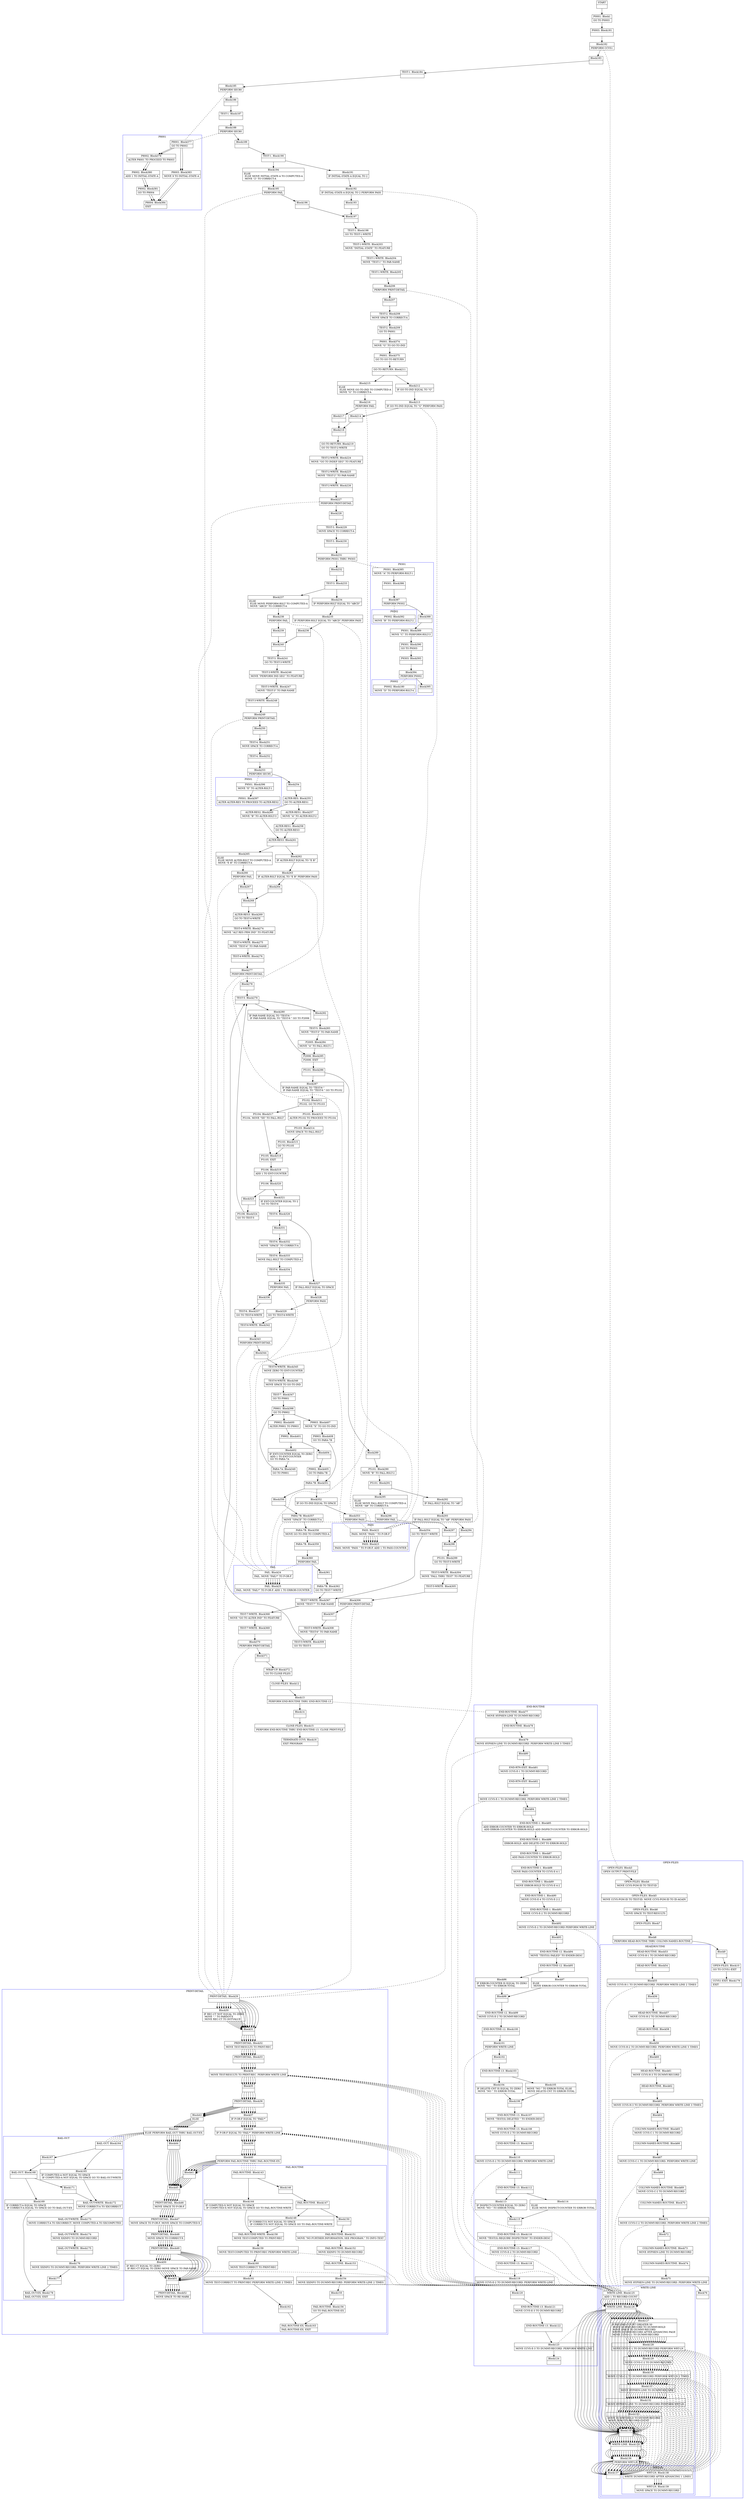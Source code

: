 digraph Cfg {
compound=true;
node [
shape = "record"
]

edge [
arrowtail = "empty"
]
Block0 [
label = "{START|}"
]
Block1 [
label = "{P0001. Block1|    GO TO P0003\l}"
]
Block181 [
label = "{P0003. Block181|}"
]
Block182 [
label = "{Block182|    PERFORM  CCVS1\l}"
]
subgraph cluster_29{
color = blue;
label = "OPEN-FILES";
Block3 [
label = "{OPEN-FILES. Block3|    OPEN     OUTPUT PRINT-FILE\l}"
]
Block4 [
label = "{OPEN-FILES. Block4|    MOVE CCVS-PGM-ID TO TEST-ID\l}"
]
Block5 [
label = "{OPEN-FILES. Block5|    MOVE CCVS-PGM-ID TO TEST-ID. MOVE CCVS-PGM-ID TO ID-AGAIN\l}"
]
Block6 [
label = "{OPEN-FILES. Block6|    MOVE    SPACE TO TEST-RESULTS\l}"
]
Block7 [
label = "{OPEN-FILES. Block7|}"
]
Block8 [
label = "{Block8|    PERFORM  HEAD-ROUTINE THRU COLUMN-NAMES-ROUTINE\l}"
]
subgraph cluster_1{
color = blue;
label = "HEAD-ROUTINE";
Block53 [
label = "{HEAD-ROUTINE. Block53|    MOVE CCVS-H-1 TO DUMMY-RECORD\l}"
]
Block54 [
label = "{HEAD-ROUTINE. Block54|}"
]
Block55 [
label = "{Block55|    MOVE CCVS-H-1 TO DUMMY-RECORD. PERFORM WRITE-LINE 2 TIMES\l}"
]
subgraph cluster_7{
color = blue;
label = "WRITE-LINE";
Block125 [
label = "{WRITE-LINE. Block125|    ADD 1 TO RECORD-COUNT\l}"
]
Block126 [
label = "{WRITE-LINE. Block126|}"
]
Block127 [
label = "{Block127|    IF RECORD-COUNT GREATER 50\l        MOVE DUMMY-RECORD TO DUMMY-HOLD\l        MOVE SPACE TO DUMMY-RECORD\l        WRITE DUMMY-RECORD AFTER ADVANCING PAGE\l        MOVE CCVS-C-1 TO DUMMY-RECORD\l}"
]
Block128 [
label = "{Block128|        MOVE CCVS-C-1 TO DUMMY-RECORD PERFORM WRT-LN\l}"
]
subgraph cluster_20{
color = blue;
label = "WRT-LN";
Block138 [
label = "{WRT-LN. Block138|    WRITE    DUMMY-RECORD AFTER ADVANCING 1 LINES\l}"
]
Block139 [
label = "{WRT-LN. Block139|    MOVE SPACE TO DUMMY-RECORD\l}"
]
Block138 -> Block139

}
Block128 -> Block138 [style=dashed, arrowhead=none]

Block129 [
label = "{Block129|        MOVE CCVS-C-2 TO DUMMY-RECORD\l}"
]
Block130 [
label = "{Block130|        MOVE CCVS-C-2 TO DUMMY-RECORD PERFORM WRT-LN 2 TIMES\l}"
]
subgraph cluster_21{
color = blue;
label = "WRT-LN";
Block138 [
label = "{WRT-LN. Block138|    WRITE    DUMMY-RECORD AFTER ADVANCING 1 LINES\l}"
]
Block139 [
label = "{WRT-LN. Block139|    MOVE SPACE TO DUMMY-RECORD\l}"
]
Block138 -> Block139

}
Block130 -> Block138 [style=dashed, arrowhead=none]

Block131 [
label = "{Block131|        MOVE HYPHEN-LINE TO DUMMY-RECORD\l}"
]
Block132 [
label = "{Block132|        MOVE HYPHEN-LINE TO DUMMY-RECORD PERFORM WRT-LN\l}"
]
subgraph cluster_22{
color = blue;
label = "WRT-LN";
Block138 [
label = "{WRT-LN. Block138|    WRITE    DUMMY-RECORD AFTER ADVANCING 1 LINES\l}"
]
Block139 [
label = "{WRT-LN. Block139|    MOVE SPACE TO DUMMY-RECORD\l}"
]
Block138 -> Block139

}
Block132 -> Block138 [style=dashed, arrowhead=none]

Block133 [
label = "{Block133|        MOVE DUMMY-HOLD TO DUMMY-RECORD\l        MOVE ZERO TO RECORD-COUNT\l}"
]
Block134 [
label = "{Block134|}"
]
Block135 [
label = "{WRITE-LINE. Block135|}"
]
Block136 [
label = "{Block136|    PERFORM WRT-LN\l}"
]
subgraph cluster_23{
color = blue;
label = "WRT-LN";
Block138 [
label = "{WRT-LN. Block138|    WRITE    DUMMY-RECORD AFTER ADVANCING 1 LINES\l}"
]
Block139 [
label = "{WRT-LN. Block139|    MOVE SPACE TO DUMMY-RECORD\l}"
]
Block138 -> Block139

}
Block136 -> Block138 [style=dashed, arrowhead=none]

Block137 [
label = "{Block137|}"
]
Block125 -> Block126
Block126 -> Block127
Block126 -> Block134
Block127 -> Block128
Block128 -> Block129
Block129 -> Block130
Block130 -> Block131
Block131 -> Block132
Block132 -> Block133
Block133 -> Block134
Block134 -> Block135
Block135 -> Block136
Block136 -> Block137

}
Block55 -> Block125 [style=dashed, arrowhead=none]

Block56 [
label = "{Block56|}"
]
Block57 [
label = "{HEAD-ROUTINE. Block57|    MOVE CCVS-H-2 TO DUMMY-RECORD\l}"
]
Block58 [
label = "{HEAD-ROUTINE. Block58|}"
]
Block59 [
label = "{Block59|    MOVE CCVS-H-2 TO DUMMY-RECORD. PERFORM WRITE-LINE 5 TIMES\l}"
]
subgraph cluster_8{
color = blue;
label = "WRITE-LINE";
Block125 [
label = "{WRITE-LINE. Block125|    ADD 1 TO RECORD-COUNT\l}"
]
Block126 [
label = "{WRITE-LINE. Block126|}"
]
Block127 [
label = "{Block127|    IF RECORD-COUNT GREATER 50\l        MOVE DUMMY-RECORD TO DUMMY-HOLD\l        MOVE SPACE TO DUMMY-RECORD\l        WRITE DUMMY-RECORD AFTER ADVANCING PAGE\l        MOVE CCVS-C-1 TO DUMMY-RECORD\l}"
]
Block128 [
label = "{Block128|        MOVE CCVS-C-1 TO DUMMY-RECORD PERFORM WRT-LN\l}"
]
Block128 -> Block138 [style=dashed, arrowhead=none]

Block129 [
label = "{Block129|        MOVE CCVS-C-2 TO DUMMY-RECORD\l}"
]
Block130 [
label = "{Block130|        MOVE CCVS-C-2 TO DUMMY-RECORD PERFORM WRT-LN 2 TIMES\l}"
]
Block130 -> Block138 [style=dashed, arrowhead=none]

Block131 [
label = "{Block131|        MOVE HYPHEN-LINE TO DUMMY-RECORD\l}"
]
Block132 [
label = "{Block132|        MOVE HYPHEN-LINE TO DUMMY-RECORD PERFORM WRT-LN\l}"
]
Block132 -> Block138 [style=dashed, arrowhead=none]

Block133 [
label = "{Block133|        MOVE DUMMY-HOLD TO DUMMY-RECORD\l        MOVE ZERO TO RECORD-COUNT\l}"
]
Block134 [
label = "{Block134|}"
]
Block135 [
label = "{WRITE-LINE. Block135|}"
]
Block136 [
label = "{Block136|    PERFORM WRT-LN\l}"
]
Block136 -> Block138 [style=dashed, arrowhead=none]

Block137 [
label = "{Block137|}"
]
Block125 -> Block126
Block126 -> Block127
Block126 -> Block134
Block127 -> Block128
Block128 -> Block129
Block129 -> Block130
Block130 -> Block131
Block131 -> Block132
Block132 -> Block133
Block133 -> Block134
Block134 -> Block135
Block135 -> Block136
Block136 -> Block137

}
Block59 -> Block125 [style=dashed, arrowhead=none]

Block60 [
label = "{Block60|}"
]
Block61 [
label = "{HEAD-ROUTINE. Block61|    MOVE CCVS-H-3 TO DUMMY-RECORD\l}"
]
Block62 [
label = "{HEAD-ROUTINE. Block62|}"
]
Block63 [
label = "{Block63|    MOVE CCVS-H-3 TO DUMMY-RECORD. PERFORM WRITE-LINE 3 TIMES\l}"
]
subgraph cluster_9{
color = blue;
label = "WRITE-LINE";
Block125 [
label = "{WRITE-LINE. Block125|    ADD 1 TO RECORD-COUNT\l}"
]
Block126 [
label = "{WRITE-LINE. Block126|}"
]
Block127 [
label = "{Block127|    IF RECORD-COUNT GREATER 50\l        MOVE DUMMY-RECORD TO DUMMY-HOLD\l        MOVE SPACE TO DUMMY-RECORD\l        WRITE DUMMY-RECORD AFTER ADVANCING PAGE\l        MOVE CCVS-C-1 TO DUMMY-RECORD\l}"
]
Block128 [
label = "{Block128|        MOVE CCVS-C-1 TO DUMMY-RECORD PERFORM WRT-LN\l}"
]
Block128 -> Block138 [style=dashed, arrowhead=none]

Block129 [
label = "{Block129|        MOVE CCVS-C-2 TO DUMMY-RECORD\l}"
]
Block130 [
label = "{Block130|        MOVE CCVS-C-2 TO DUMMY-RECORD PERFORM WRT-LN 2 TIMES\l}"
]
Block130 -> Block138 [style=dashed, arrowhead=none]

Block131 [
label = "{Block131|        MOVE HYPHEN-LINE TO DUMMY-RECORD\l}"
]
Block132 [
label = "{Block132|        MOVE HYPHEN-LINE TO DUMMY-RECORD PERFORM WRT-LN\l}"
]
Block132 -> Block138 [style=dashed, arrowhead=none]

Block133 [
label = "{Block133|        MOVE DUMMY-HOLD TO DUMMY-RECORD\l        MOVE ZERO TO RECORD-COUNT\l}"
]
Block134 [
label = "{Block134|}"
]
Block135 [
label = "{WRITE-LINE. Block135|}"
]
Block136 [
label = "{Block136|    PERFORM WRT-LN\l}"
]
Block136 -> Block138 [style=dashed, arrowhead=none]

Block137 [
label = "{Block137|}"
]
Block125 -> Block126
Block126 -> Block127
Block126 -> Block134
Block127 -> Block128
Block128 -> Block129
Block129 -> Block130
Block130 -> Block131
Block131 -> Block132
Block132 -> Block133
Block133 -> Block134
Block134 -> Block135
Block135 -> Block136
Block136 -> Block137

}
Block63 -> Block125 [style=dashed, arrowhead=none]

Block64 [
label = "{Block64|}"
]
Block65 [
label = "{COLUMN-NAMES-ROUTINE. Block65|    MOVE CCVS-C-1 TO DUMMY-RECORD\l}"
]
Block66 [
label = "{COLUMN-NAMES-ROUTINE. Block66|}"
]
Block67 [
label = "{Block67|    MOVE CCVS-C-1 TO DUMMY-RECORD. PERFORM WRITE-LINE\l}"
]
subgraph cluster_10{
color = blue;
label = "WRITE-LINE";
Block125 [
label = "{WRITE-LINE. Block125|    ADD 1 TO RECORD-COUNT\l}"
]
Block126 [
label = "{WRITE-LINE. Block126|}"
]
Block127 [
label = "{Block127|    IF RECORD-COUNT GREATER 50\l        MOVE DUMMY-RECORD TO DUMMY-HOLD\l        MOVE SPACE TO DUMMY-RECORD\l        WRITE DUMMY-RECORD AFTER ADVANCING PAGE\l        MOVE CCVS-C-1 TO DUMMY-RECORD\l}"
]
Block128 [
label = "{Block128|        MOVE CCVS-C-1 TO DUMMY-RECORD PERFORM WRT-LN\l}"
]
Block128 -> Block138 [style=dashed, arrowhead=none]

Block129 [
label = "{Block129|        MOVE CCVS-C-2 TO DUMMY-RECORD\l}"
]
Block130 [
label = "{Block130|        MOVE CCVS-C-2 TO DUMMY-RECORD PERFORM WRT-LN 2 TIMES\l}"
]
Block130 -> Block138 [style=dashed, arrowhead=none]

Block131 [
label = "{Block131|        MOVE HYPHEN-LINE TO DUMMY-RECORD\l}"
]
Block132 [
label = "{Block132|        MOVE HYPHEN-LINE TO DUMMY-RECORD PERFORM WRT-LN\l}"
]
Block132 -> Block138 [style=dashed, arrowhead=none]

Block133 [
label = "{Block133|        MOVE DUMMY-HOLD TO DUMMY-RECORD\l        MOVE ZERO TO RECORD-COUNT\l}"
]
Block134 [
label = "{Block134|}"
]
Block135 [
label = "{WRITE-LINE. Block135|}"
]
Block136 [
label = "{Block136|    PERFORM WRT-LN\l}"
]
Block136 -> Block138 [style=dashed, arrowhead=none]

Block137 [
label = "{Block137|}"
]
Block125 -> Block126
Block126 -> Block127
Block126 -> Block134
Block127 -> Block128
Block128 -> Block129
Block129 -> Block130
Block130 -> Block131
Block131 -> Block132
Block132 -> Block133
Block133 -> Block134
Block134 -> Block135
Block135 -> Block136
Block136 -> Block137

}
Block67 -> Block125 [style=dashed, arrowhead=none]

Block68 [
label = "{Block68|}"
]
Block69 [
label = "{COLUMN-NAMES-ROUTINE. Block69|    MOVE CCVS-C-2 TO DUMMY-RECORD\l}"
]
Block70 [
label = "{COLUMN-NAMES-ROUTINE. Block70|}"
]
Block71 [
label = "{Block71|    MOVE CCVS-C-2 TO DUMMY-RECORD. PERFORM WRITE-LINE 2 TIMES\l}"
]
subgraph cluster_11{
color = blue;
label = "WRITE-LINE";
Block125 [
label = "{WRITE-LINE. Block125|    ADD 1 TO RECORD-COUNT\l}"
]
Block126 [
label = "{WRITE-LINE. Block126|}"
]
Block127 [
label = "{Block127|    IF RECORD-COUNT GREATER 50\l        MOVE DUMMY-RECORD TO DUMMY-HOLD\l        MOVE SPACE TO DUMMY-RECORD\l        WRITE DUMMY-RECORD AFTER ADVANCING PAGE\l        MOVE CCVS-C-1 TO DUMMY-RECORD\l}"
]
Block128 [
label = "{Block128|        MOVE CCVS-C-1 TO DUMMY-RECORD PERFORM WRT-LN\l}"
]
Block128 -> Block138 [style=dashed, arrowhead=none]

Block129 [
label = "{Block129|        MOVE CCVS-C-2 TO DUMMY-RECORD\l}"
]
Block130 [
label = "{Block130|        MOVE CCVS-C-2 TO DUMMY-RECORD PERFORM WRT-LN 2 TIMES\l}"
]
Block130 -> Block138 [style=dashed, arrowhead=none]

Block131 [
label = "{Block131|        MOVE HYPHEN-LINE TO DUMMY-RECORD\l}"
]
Block132 [
label = "{Block132|        MOVE HYPHEN-LINE TO DUMMY-RECORD PERFORM WRT-LN\l}"
]
Block132 -> Block138 [style=dashed, arrowhead=none]

Block133 [
label = "{Block133|        MOVE DUMMY-HOLD TO DUMMY-RECORD\l        MOVE ZERO TO RECORD-COUNT\l}"
]
Block134 [
label = "{Block134|}"
]
Block135 [
label = "{WRITE-LINE. Block135|}"
]
Block136 [
label = "{Block136|    PERFORM WRT-LN\l}"
]
Block136 -> Block138 [style=dashed, arrowhead=none]

Block137 [
label = "{Block137|}"
]
Block125 -> Block126
Block126 -> Block127
Block126 -> Block134
Block127 -> Block128
Block128 -> Block129
Block129 -> Block130
Block130 -> Block131
Block131 -> Block132
Block132 -> Block133
Block133 -> Block134
Block134 -> Block135
Block135 -> Block136
Block136 -> Block137

}
Block71 -> Block125 [style=dashed, arrowhead=none]

Block72 [
label = "{Block72|}"
]
Block73 [
label = "{COLUMN-NAMES-ROUTINE. Block73|    MOVE HYPHEN-LINE TO DUMMY-RECORD\l}"
]
Block74 [
label = "{COLUMN-NAMES-ROUTINE. Block74|}"
]
Block75 [
label = "{Block75|    MOVE HYPHEN-LINE TO DUMMY-RECORD. PERFORM WRITE-LINE\l}"
]
subgraph cluster_12{
color = blue;
label = "WRITE-LINE";
Block125 [
label = "{WRITE-LINE. Block125|    ADD 1 TO RECORD-COUNT\l}"
]
Block126 [
label = "{WRITE-LINE. Block126|}"
]
Block127 [
label = "{Block127|    IF RECORD-COUNT GREATER 50\l        MOVE DUMMY-RECORD TO DUMMY-HOLD\l        MOVE SPACE TO DUMMY-RECORD\l        WRITE DUMMY-RECORD AFTER ADVANCING PAGE\l        MOVE CCVS-C-1 TO DUMMY-RECORD\l}"
]
Block128 [
label = "{Block128|        MOVE CCVS-C-1 TO DUMMY-RECORD PERFORM WRT-LN\l}"
]
Block128 -> Block138 [style=dashed, arrowhead=none]

Block129 [
label = "{Block129|        MOVE CCVS-C-2 TO DUMMY-RECORD\l}"
]
Block130 [
label = "{Block130|        MOVE CCVS-C-2 TO DUMMY-RECORD PERFORM WRT-LN 2 TIMES\l}"
]
Block130 -> Block138 [style=dashed, arrowhead=none]

Block131 [
label = "{Block131|        MOVE HYPHEN-LINE TO DUMMY-RECORD\l}"
]
Block132 [
label = "{Block132|        MOVE HYPHEN-LINE TO DUMMY-RECORD PERFORM WRT-LN\l}"
]
Block132 -> Block138 [style=dashed, arrowhead=none]

Block133 [
label = "{Block133|        MOVE DUMMY-HOLD TO DUMMY-RECORD\l        MOVE ZERO TO RECORD-COUNT\l}"
]
Block134 [
label = "{Block134|}"
]
Block135 [
label = "{WRITE-LINE. Block135|}"
]
Block136 [
label = "{Block136|    PERFORM WRT-LN\l}"
]
Block136 -> Block138 [style=dashed, arrowhead=none]

Block137 [
label = "{Block137|}"
]
Block125 -> Block126
Block126 -> Block127
Block126 -> Block134
Block127 -> Block128
Block128 -> Block129
Block129 -> Block130
Block130 -> Block131
Block131 -> Block132
Block132 -> Block133
Block133 -> Block134
Block134 -> Block135
Block135 -> Block136
Block136 -> Block137

}
Block75 -> Block125 [style=dashed, arrowhead=none]

Block76 [
label = "{Block76|}"
]
Block53 -> Block54
Block54 -> Block55
Block55 -> Block56
Block56 -> Block57
Block57 -> Block58
Block58 -> Block59
Block59 -> Block60
Block60 -> Block61
Block61 -> Block62
Block62 -> Block63
Block63 -> Block64
Block64 -> Block65
Block65 -> Block66
Block66 -> Block67
Block67 -> Block68
Block68 -> Block69
Block69 -> Block70
Block70 -> Block71
Block71 -> Block72
Block72 -> Block73
Block73 -> Block74
Block74 -> Block75
Block75 -> Block76

}
Block8 -> Block53 [style=dashed, arrowhead=none]

Block9 [
label = "{Block9|}"
]
Block10 [
label = "{OPEN-FILES. Block10|    GO TO CCVS1-EXIT\l}"
]
Block179 [
label = "{CCVS1-EXIT. Block179|    EXIT\l}"
]
Block3 -> Block4
Block4 -> Block5
Block5 -> Block6
Block6 -> Block7
Block7 -> Block8
Block8 -> Block9
Block9 -> Block10
Block10 -> Block179

}
Block182 -> Block3 [style=dashed, arrowhead=none]

Block183 [
label = "{Block183|}"
]
Block184 [
label = "{TEST-1. Block184|}"
]
Block185 [
label = "{Block185|    PERFORM SEC80\l}"
]
subgraph cluster_30{
color = blue;
label = "P8001";
Block377 [
label = "{P8001. Block377|    GO TO P8002\l}"
]
Block379 [
label = "{P8002. Block379|    ALTER P8001 TO PROCEED TO P8003\l}"
]
Block380 [
label = "{P8002. Block380|    ADD 1 TO INITIAL-STATE-A\l}"
]
Block381 [
label = "{P8002. Block381|    GO TO P8004\l}"
]
Block384 [
label = "{P8004. Block384|    EXIT\l}"
]
Block383 [
label = "{P8003. Block383|    MOVE 9 TO INITIAL-STATE-A\l}"
]
Block377 -> Block379
Block377 -> Block383
Block379 -> Block380
Block380 -> Block381
Block381 -> Block384
Block383 -> Block384

}
Block185 -> Block377 [style=dashed, arrowhead=none]

Block186 [
label = "{Block186|}"
]
Block187 [
label = "{TEST-1. Block187|}"
]
Block188 [
label = "{Block188|    PERFORM SEC80\l}"
]
subgraph cluster_31{
color = blue;
label = "P8001";
Block377 [
label = "{P8001. Block377|    GO TO P8002\l}"
]
Block379 [
label = "{P8002. Block379|    ALTER P8001 TO PROCEED TO P8003\l}"
]
Block380 [
label = "{P8002. Block380|    ADD 1 TO INITIAL-STATE-A\l}"
]
Block381 [
label = "{P8002. Block381|    GO TO P8004\l}"
]
Block384 [
label = "{P8004. Block384|    EXIT\l}"
]
Block383 [
label = "{P8003. Block383|    MOVE 9 TO INITIAL-STATE-A\l}"
]
Block377 -> Block379
Block377 -> Block383
Block379 -> Block380
Block380 -> Block381
Block381 -> Block384
Block383 -> Block384

}
Block188 -> Block377 [style=dashed, arrowhead=none]

Block189 [
label = "{Block189|}"
]
Block190 [
label = "{TEST-1. Block190|}"
]
Block191 [
label = "{Block191|    IF INITIAL-STATE-A EQUAL TO 2\l}"
]
Block192 [
label = "{Block192|    IF INITIAL-STATE-A EQUAL TO 2 PERFORM PASS\l}"
]
subgraph cluster_32{
color = blue;
label = "PASS";
Block22 [
label = "{PASS. Block22|PASS.  MOVE \"PASS \" TO P-OR-F\l}"
]
Block23 [
label = "{PASS. Block23|PASS.  MOVE \"PASS \" TO P-OR-F.  ADD 1 TO PASS-COUNTER\l}"
]
Block22 -> Block23

}
Block192 -> Block22 [style=dashed, arrowhead=none]

Block193 [
label = "{Block193|}"
]
Block197 [
label = "{Block197|}"
]
Block198 [
label = "{TEST-1. Block198|    GO TO TEST-1-WRITE\l}"
]
Block203 [
label = "{TEST-1-WRITE. Block203|    MOVE \"INITIAL STATE\" TO FEATURE\l}"
]
Block204 [
label = "{TEST-1-WRITE. Block204|    MOVE \"TEST-1\" TO PAR-NAME\l}"
]
Block205 [
label = "{TEST-1-WRITE. Block205|}"
]
Block206 [
label = "{Block206|    PERFORM PRINT-DETAIL\l}"
]
subgraph cluster_35{
color = blue;
label = "PRINT-DETAIL";
Block29 [
label = "{PRINT-DETAIL. Block29|}"
]
Block30 [
label = "{Block30|    IF REC-CT NOT EQUAL TO ZERO\l            MOVE \".\" TO PARDOT-X\l            MOVE REC-CT TO DOTVALUE\l}"
]
Block31 [
label = "{Block31|}"
]
Block32 [
label = "{PRINT-DETAIL. Block32|    MOVE     TEST-RESULTS TO PRINT-REC\l}"
]
Block33 [
label = "{PRINT-DETAIL. Block33|}"
]
Block34 [
label = "{Block34|    MOVE     TEST-RESULTS TO PRINT-REC. PERFORM WRITE-LINE\l}"
]
subgraph cluster_3{
color = blue;
label = "WRITE-LINE";
Block125 [
label = "{WRITE-LINE. Block125|    ADD 1 TO RECORD-COUNT\l}"
]
Block126 [
label = "{WRITE-LINE. Block126|}"
]
Block127 [
label = "{Block127|    IF RECORD-COUNT GREATER 50\l        MOVE DUMMY-RECORD TO DUMMY-HOLD\l        MOVE SPACE TO DUMMY-RECORD\l        WRITE DUMMY-RECORD AFTER ADVANCING PAGE\l        MOVE CCVS-C-1 TO DUMMY-RECORD\l}"
]
Block128 [
label = "{Block128|        MOVE CCVS-C-1 TO DUMMY-RECORD PERFORM WRT-LN\l}"
]
Block128 -> Block138 [style=dashed, arrowhead=none]

Block129 [
label = "{Block129|        MOVE CCVS-C-2 TO DUMMY-RECORD\l}"
]
Block130 [
label = "{Block130|        MOVE CCVS-C-2 TO DUMMY-RECORD PERFORM WRT-LN 2 TIMES\l}"
]
Block130 -> Block138 [style=dashed, arrowhead=none]

Block131 [
label = "{Block131|        MOVE HYPHEN-LINE TO DUMMY-RECORD\l}"
]
Block132 [
label = "{Block132|        MOVE HYPHEN-LINE TO DUMMY-RECORD PERFORM WRT-LN\l}"
]
Block132 -> Block138 [style=dashed, arrowhead=none]

Block133 [
label = "{Block133|        MOVE DUMMY-HOLD TO DUMMY-RECORD\l        MOVE ZERO TO RECORD-COUNT\l}"
]
Block134 [
label = "{Block134|}"
]
Block135 [
label = "{WRITE-LINE. Block135|}"
]
Block136 [
label = "{Block136|    PERFORM WRT-LN\l}"
]
Block136 -> Block138 [style=dashed, arrowhead=none]

Block137 [
label = "{Block137|}"
]
Block125 -> Block126
Block126 -> Block127
Block126 -> Block134
Block127 -> Block128
Block128 -> Block129
Block129 -> Block130
Block130 -> Block131
Block131 -> Block132
Block132 -> Block133
Block133 -> Block134
Block134 -> Block135
Block135 -> Block136
Block136 -> Block137

}
Block34 -> Block125 [style=dashed, arrowhead=none]

Block35 [
label = "{Block35|}"
]
Block36 [
label = "{PRINT-DETAIL. Block36|}"
]
Block37 [
label = "{Block37|    IF P-OR-F EQUAL TO \"FAIL*\"\l}"
]
Block38 [
label = "{Block38|    IF P-OR-F EQUAL TO \"FAIL*\"  PERFORM WRITE-LINE\l}"
]
subgraph cluster_4{
color = blue;
label = "WRITE-LINE";
Block125 [
label = "{WRITE-LINE. Block125|    ADD 1 TO RECORD-COUNT\l}"
]
Block126 [
label = "{WRITE-LINE. Block126|}"
]
Block127 [
label = "{Block127|    IF RECORD-COUNT GREATER 50\l        MOVE DUMMY-RECORD TO DUMMY-HOLD\l        MOVE SPACE TO DUMMY-RECORD\l        WRITE DUMMY-RECORD AFTER ADVANCING PAGE\l        MOVE CCVS-C-1 TO DUMMY-RECORD\l}"
]
Block128 [
label = "{Block128|        MOVE CCVS-C-1 TO DUMMY-RECORD PERFORM WRT-LN\l}"
]
Block128 -> Block138 [style=dashed, arrowhead=none]

Block129 [
label = "{Block129|        MOVE CCVS-C-2 TO DUMMY-RECORD\l}"
]
Block130 [
label = "{Block130|        MOVE CCVS-C-2 TO DUMMY-RECORD PERFORM WRT-LN 2 TIMES\l}"
]
Block130 -> Block138 [style=dashed, arrowhead=none]

Block131 [
label = "{Block131|        MOVE HYPHEN-LINE TO DUMMY-RECORD\l}"
]
Block132 [
label = "{Block132|        MOVE HYPHEN-LINE TO DUMMY-RECORD PERFORM WRT-LN\l}"
]
Block132 -> Block138 [style=dashed, arrowhead=none]

Block133 [
label = "{Block133|        MOVE DUMMY-HOLD TO DUMMY-RECORD\l        MOVE ZERO TO RECORD-COUNT\l}"
]
Block134 [
label = "{Block134|}"
]
Block135 [
label = "{WRITE-LINE. Block135|}"
]
Block136 [
label = "{Block136|    PERFORM WRT-LN\l}"
]
Block136 -> Block138 [style=dashed, arrowhead=none]

Block137 [
label = "{Block137|}"
]
Block125 -> Block126
Block126 -> Block127
Block126 -> Block134
Block127 -> Block128
Block128 -> Block129
Block129 -> Block130
Block130 -> Block131
Block131 -> Block132
Block132 -> Block133
Block133 -> Block134
Block134 -> Block135
Block135 -> Block136
Block136 -> Block137

}
Block38 -> Block125 [style=dashed, arrowhead=none]

Block39 [
label = "{Block39|}"
]
Block40 [
label = "{Block40|       PERFORM FAIL-ROUTINE THRU FAIL-ROUTINE-EX\l}"
]
subgraph cluster_5{
color = blue;
label = "FAIL-ROUTINE";
Block143 [
label = "{FAIL-ROUTINE. Block143|}"
]
Block144 [
label = "{Block144|    IF COMPUTED-X NOT EQUAL TO SPACE\l    IF COMPUTED-X NOT EQUAL TO SPACE GO TO FAIL-ROUTINE-WRITE\l}"
]
Block158 [
label = "{FAIL-ROUTINE-WRITE. Block158|    MOVE TEST-COMPUTED TO PRINT-REC\l}"
]
Block159 [
label = "{Block159|    MOVE TEST-COMPUTED TO PRINT-REC PERFORM WRITE-LINE\l}"
]
subgraph cluster_26{
color = blue;
label = "WRITE-LINE";
Block125 [
label = "{WRITE-LINE. Block125|    ADD 1 TO RECORD-COUNT\l}"
]
Block126 [
label = "{WRITE-LINE. Block126|}"
]
Block127 [
label = "{Block127|    IF RECORD-COUNT GREATER 50\l        MOVE DUMMY-RECORD TO DUMMY-HOLD\l        MOVE SPACE TO DUMMY-RECORD\l        WRITE DUMMY-RECORD AFTER ADVANCING PAGE\l        MOVE CCVS-C-1 TO DUMMY-RECORD\l}"
]
Block128 [
label = "{Block128|        MOVE CCVS-C-1 TO DUMMY-RECORD PERFORM WRT-LN\l}"
]
Block128 -> Block138 [style=dashed, arrowhead=none]

Block129 [
label = "{Block129|        MOVE CCVS-C-2 TO DUMMY-RECORD\l}"
]
Block130 [
label = "{Block130|        MOVE CCVS-C-2 TO DUMMY-RECORD PERFORM WRT-LN 2 TIMES\l}"
]
Block130 -> Block138 [style=dashed, arrowhead=none]

Block131 [
label = "{Block131|        MOVE HYPHEN-LINE TO DUMMY-RECORD\l}"
]
Block132 [
label = "{Block132|        MOVE HYPHEN-LINE TO DUMMY-RECORD PERFORM WRT-LN\l}"
]
Block132 -> Block138 [style=dashed, arrowhead=none]

Block133 [
label = "{Block133|        MOVE DUMMY-HOLD TO DUMMY-RECORD\l        MOVE ZERO TO RECORD-COUNT\l}"
]
Block134 [
label = "{Block134|}"
]
Block135 [
label = "{WRITE-LINE. Block135|}"
]
Block136 [
label = "{Block136|    PERFORM WRT-LN\l}"
]
Block136 -> Block138 [style=dashed, arrowhead=none]

Block137 [
label = "{Block137|}"
]
Block125 -> Block126
Block126 -> Block127
Block126 -> Block134
Block127 -> Block128
Block128 -> Block129
Block129 -> Block130
Block130 -> Block131
Block131 -> Block132
Block132 -> Block133
Block133 -> Block134
Block134 -> Block135
Block135 -> Block136
Block136 -> Block137

}
Block159 -> Block125 [style=dashed, arrowhead=none]

Block160 [
label = "{Block160|    MOVE TEST-CORRECT TO PRINT-REC\l}"
]
Block161 [
label = "{Block161|    MOVE TEST-CORRECT TO PRINT-REC PERFORM WRITE-LINE 2 TIMES\l}"
]
subgraph cluster_27{
color = blue;
label = "WRITE-LINE";
Block125 [
label = "{WRITE-LINE. Block125|    ADD 1 TO RECORD-COUNT\l}"
]
Block126 [
label = "{WRITE-LINE. Block126|}"
]
Block127 [
label = "{Block127|    IF RECORD-COUNT GREATER 50\l        MOVE DUMMY-RECORD TO DUMMY-HOLD\l        MOVE SPACE TO DUMMY-RECORD\l        WRITE DUMMY-RECORD AFTER ADVANCING PAGE\l        MOVE CCVS-C-1 TO DUMMY-RECORD\l}"
]
Block128 [
label = "{Block128|        MOVE CCVS-C-1 TO DUMMY-RECORD PERFORM WRT-LN\l}"
]
Block128 -> Block138 [style=dashed, arrowhead=none]

Block129 [
label = "{Block129|        MOVE CCVS-C-2 TO DUMMY-RECORD\l}"
]
Block130 [
label = "{Block130|        MOVE CCVS-C-2 TO DUMMY-RECORD PERFORM WRT-LN 2 TIMES\l}"
]
Block130 -> Block138 [style=dashed, arrowhead=none]

Block131 [
label = "{Block131|        MOVE HYPHEN-LINE TO DUMMY-RECORD\l}"
]
Block132 [
label = "{Block132|        MOVE HYPHEN-LINE TO DUMMY-RECORD PERFORM WRT-LN\l}"
]
Block132 -> Block138 [style=dashed, arrowhead=none]

Block133 [
label = "{Block133|        MOVE DUMMY-HOLD TO DUMMY-RECORD\l        MOVE ZERO TO RECORD-COUNT\l}"
]
Block134 [
label = "{Block134|}"
]
Block135 [
label = "{WRITE-LINE. Block135|}"
]
Block136 [
label = "{Block136|    PERFORM WRT-LN\l}"
]
Block136 -> Block138 [style=dashed, arrowhead=none]

Block137 [
label = "{Block137|}"
]
Block125 -> Block126
Block126 -> Block127
Block126 -> Block134
Block127 -> Block128
Block128 -> Block129
Block129 -> Block130
Block130 -> Block131
Block131 -> Block132
Block132 -> Block133
Block133 -> Block134
Block134 -> Block135
Block135 -> Block136
Block136 -> Block137

}
Block161 -> Block125 [style=dashed, arrowhead=none]

Block162 [
label = "{Block162|}"
]
Block163 [
label = "{FAIL-ROUTINE-EX. Block163|FAIL-ROUTINE-EX. EXIT\l}"
]
Block146 [
label = "{Block146|}"
]
Block147 [
label = "{FAIL-ROUTINE. Block147|}"
]
Block148 [
label = "{Block148|    IF CORRECT-X NOT EQUAL TO SPACE\l    IF CORRECT-X NOT EQUAL TO SPACE GO TO FAIL-ROUTINE-WRITE\l}"
]
Block150 [
label = "{Block150|}"
]
Block151 [
label = "{FAIL-ROUTINE. Block151|    MOVE \"NO FURTHER INFORMATION, SEE PROGRAM.\" TO INFO-TEXT\l}"
]
Block152 [
label = "{FAIL-ROUTINE. Block152|    MOVE XXINFO TO DUMMY-RECORD\l}"
]
Block153 [
label = "{FAIL-ROUTINE. Block153|}"
]
Block154 [
label = "{Block154|    MOVE XXINFO TO DUMMY-RECORD. PERFORM WRITE-LINE 2 TIMES\l}"
]
subgraph cluster_25{
color = blue;
label = "WRITE-LINE";
Block125 [
label = "{WRITE-LINE. Block125|    ADD 1 TO RECORD-COUNT\l}"
]
Block126 [
label = "{WRITE-LINE. Block126|}"
]
Block127 [
label = "{Block127|    IF RECORD-COUNT GREATER 50\l        MOVE DUMMY-RECORD TO DUMMY-HOLD\l        MOVE SPACE TO DUMMY-RECORD\l        WRITE DUMMY-RECORD AFTER ADVANCING PAGE\l        MOVE CCVS-C-1 TO DUMMY-RECORD\l}"
]
Block128 [
label = "{Block128|        MOVE CCVS-C-1 TO DUMMY-RECORD PERFORM WRT-LN\l}"
]
Block128 -> Block138 [style=dashed, arrowhead=none]

Block129 [
label = "{Block129|        MOVE CCVS-C-2 TO DUMMY-RECORD\l}"
]
Block130 [
label = "{Block130|        MOVE CCVS-C-2 TO DUMMY-RECORD PERFORM WRT-LN 2 TIMES\l}"
]
Block130 -> Block138 [style=dashed, arrowhead=none]

Block131 [
label = "{Block131|        MOVE HYPHEN-LINE TO DUMMY-RECORD\l}"
]
Block132 [
label = "{Block132|        MOVE HYPHEN-LINE TO DUMMY-RECORD PERFORM WRT-LN\l}"
]
Block132 -> Block138 [style=dashed, arrowhead=none]

Block133 [
label = "{Block133|        MOVE DUMMY-HOLD TO DUMMY-RECORD\l        MOVE ZERO TO RECORD-COUNT\l}"
]
Block134 [
label = "{Block134|}"
]
Block135 [
label = "{WRITE-LINE. Block135|}"
]
Block136 [
label = "{Block136|    PERFORM WRT-LN\l}"
]
Block136 -> Block138 [style=dashed, arrowhead=none]

Block137 [
label = "{Block137|}"
]
Block125 -> Block126
Block126 -> Block127
Block126 -> Block134
Block127 -> Block128
Block128 -> Block129
Block129 -> Block130
Block130 -> Block131
Block131 -> Block132
Block132 -> Block133
Block133 -> Block134
Block134 -> Block135
Block135 -> Block136
Block136 -> Block137

}
Block154 -> Block125 [style=dashed, arrowhead=none]

Block155 [
label = "{Block155|}"
]
Block156 [
label = "{FAIL-ROUTINE. Block156|    GO TO FAIL-ROUTINE-EX\l}"
]
Block143 -> Block144
Block143 -> Block146
Block144 -> Block158
Block158 -> Block159
Block159 -> Block160
Block160 -> Block161
Block161 -> Block162
Block162 -> Block163
Block146 -> Block147
Block147 -> Block148
Block147 -> Block150
Block148 -> Block158
Block150 -> Block151
Block151 -> Block152
Block152 -> Block153
Block153 -> Block154
Block154 -> Block155
Block155 -> Block156
Block156 -> Block163

}
Block40 -> Block143 [style=dashed, arrowhead=none]

Block41 [
label = "{Block41|}"
]
Block45 [
label = "{Block45|}"
]
Block46 [
label = "{PRINT-DETAIL. Block46|    MOVE SPACE TO P-OR-F\l}"
]
Block47 [
label = "{PRINT-DETAIL. Block47|    MOVE SPACE TO P-OR-F. MOVE SPACE TO COMPUTED-X\l}"
]
Block48 [
label = "{PRINT-DETAIL. Block48|    MOVE SPACE TO CORRECT-X\l}"
]
Block49 [
label = "{PRINT-DETAIL. Block49|}"
]
Block50 [
label = "{Block50|    IF     REC-CT EQUAL TO ZERO\l    IF     REC-CT EQUAL TO ZERO  MOVE SPACE TO PAR-NAME\l}"
]
Block51 [
label = "{Block51|}"
]
Block52 [
label = "{PRINT-DETAIL. Block52|    MOVE     SPACE TO RE-MARK\l}"
]
Block42 [
label = "{Block42|         ELSE\l}"
]
Block43 [
label = "{Block43|         ELSE PERFORM BAIL-OUT THRU BAIL-OUT-EX\l}"
]
subgraph cluster_6{
color = blue;
label = "BAIL-OUT";
Block164 [
label = "{BAIL-OUT. Block164|}"
]
Block165 [
label = "{Block165|    IF COMPUTED-A NOT EQUAL TO SPACE\l    IF COMPUTED-A NOT EQUAL TO SPACE GO TO BAIL-OUT-WRITE\l}"
]
Block172 [
label = "{BAIL-OUT-WRITE. Block172|    MOVE CORRECT-A TO XXCORRECT\l}"
]
Block173 [
label = "{BAIL-OUT-WRITE. Block173|    MOVE CORRECT-A TO XXCORRECT. MOVE COMPUTED-A TO XXCOMPUTED\l}"
]
Block174 [
label = "{BAIL-OUT-WRITE. Block174|    MOVE XXINFO TO DUMMY-RECORD\l}"
]
Block175 [
label = "{BAIL-OUT-WRITE. Block175|}"
]
Block176 [
label = "{Block176|    MOVE XXINFO TO DUMMY-RECORD. PERFORM WRITE-LINE 2 TIMES\l}"
]
subgraph cluster_28{
color = blue;
label = "WRITE-LINE";
Block125 [
label = "{WRITE-LINE. Block125|    ADD 1 TO RECORD-COUNT\l}"
]
Block126 [
label = "{WRITE-LINE. Block126|}"
]
Block127 [
label = "{Block127|    IF RECORD-COUNT GREATER 50\l        MOVE DUMMY-RECORD TO DUMMY-HOLD\l        MOVE SPACE TO DUMMY-RECORD\l        WRITE DUMMY-RECORD AFTER ADVANCING PAGE\l        MOVE CCVS-C-1 TO DUMMY-RECORD\l}"
]
Block128 [
label = "{Block128|        MOVE CCVS-C-1 TO DUMMY-RECORD PERFORM WRT-LN\l}"
]
Block128 -> Block138 [style=dashed, arrowhead=none]

Block129 [
label = "{Block129|        MOVE CCVS-C-2 TO DUMMY-RECORD\l}"
]
Block130 [
label = "{Block130|        MOVE CCVS-C-2 TO DUMMY-RECORD PERFORM WRT-LN 2 TIMES\l}"
]
Block130 -> Block138 [style=dashed, arrowhead=none]

Block131 [
label = "{Block131|        MOVE HYPHEN-LINE TO DUMMY-RECORD\l}"
]
Block132 [
label = "{Block132|        MOVE HYPHEN-LINE TO DUMMY-RECORD PERFORM WRT-LN\l}"
]
Block132 -> Block138 [style=dashed, arrowhead=none]

Block133 [
label = "{Block133|        MOVE DUMMY-HOLD TO DUMMY-RECORD\l        MOVE ZERO TO RECORD-COUNT\l}"
]
Block134 [
label = "{Block134|}"
]
Block135 [
label = "{WRITE-LINE. Block135|}"
]
Block136 [
label = "{Block136|    PERFORM WRT-LN\l}"
]
Block136 -> Block138 [style=dashed, arrowhead=none]

Block137 [
label = "{Block137|}"
]
Block125 -> Block126
Block126 -> Block127
Block126 -> Block134
Block127 -> Block128
Block128 -> Block129
Block129 -> Block130
Block130 -> Block131
Block131 -> Block132
Block132 -> Block133
Block133 -> Block134
Block134 -> Block135
Block135 -> Block136
Block136 -> Block137

}
Block176 -> Block125 [style=dashed, arrowhead=none]

Block177 [
label = "{Block177|}"
]
Block178 [
label = "{BAIL-OUT-EX. Block178|BAIL-OUT-EX. EXIT\l}"
]
Block167 [
label = "{Block167|}"
]
Block168 [
label = "{BAIL-OUT. Block168|}"
]
Block169 [
label = "{Block169|    IF CORRECT-A EQUAL TO SPACE\l    IF CORRECT-A EQUAL TO SPACE GO TO BAIL-OUT-EX\l}"
]
Block171 [
label = "{Block171|}"
]
Block164 -> Block165
Block164 -> Block167
Block165 -> Block172
Block172 -> Block173
Block173 -> Block174
Block174 -> Block175
Block175 -> Block176
Block176 -> Block177
Block177 -> Block178
Block167 -> Block168
Block168 -> Block169
Block168 -> Block171
Block169 -> Block178
Block171 -> Block172

}
Block43 -> Block164 [style=dashed, arrowhead=none]

Block44 [
label = "{Block44|}"
]
Block29 -> Block30
Block29 -> Block31
Block30 -> Block31
Block31 -> Block32
Block32 -> Block33
Block33 -> Block34
Block34 -> Block35
Block35 -> Block36
Block36 -> Block37
Block36 -> Block42
Block37 -> Block38
Block38 -> Block39
Block39 -> Block40
Block40 -> Block41
Block41 -> Block45
Block45 -> Block46
Block46 -> Block47
Block47 -> Block48
Block48 -> Block49
Block49 -> Block50
Block49 -> Block51
Block50 -> Block51
Block51 -> Block52
Block42 -> Block43
Block43 -> Block44
Block44 -> Block45

}
Block206 -> Block29 [style=dashed, arrowhead=none]

Block207 [
label = "{Block207|}"
]
Block208 [
label = "{TEST-2. Block208|    MOVE SPACE TO CORRECT-A\l}"
]
Block209 [
label = "{TEST-2. Block209|    GO TO P6001\l}"
]
Block374 [
label = "{P6001. Block374|    MOVE \"G\" TO GO-TO-IND\l}"
]
Block375 [
label = "{P6001. Block375|    GO TO GO-TO-RETURN\l}"
]
Block211 [
label = "{GO-TO-RETURN. Block211|}"
]
Block212 [
label = "{Block212|    IF GO-TO-IND EQUAL TO \"G\"\l}"
]
Block213 [
label = "{Block213|    IF GO-TO-IND EQUAL TO \"G\" PERFORM PASS\l}"
]
subgraph cluster_36{
color = blue;
label = "PASS";
Block22 [
label = "{PASS. Block22|PASS.  MOVE \"PASS \" TO P-OR-F\l}"
]
Block23 [
label = "{PASS. Block23|PASS.  MOVE \"PASS \" TO P-OR-F.  ADD 1 TO PASS-COUNTER\l}"
]
Block22 -> Block23

}
Block213 -> Block22 [style=dashed, arrowhead=none]

Block214 [
label = "{Block214|}"
]
Block218 [
label = "{Block218|}"
]
Block219 [
label = "{GO-TO-RETURN. Block219|    GO TO TEST-2-WRITE\l}"
]
Block224 [
label = "{TEST-2-WRITE. Block224|    MOVE \"GO TO INDEP SEG\" TO FEATURE\l}"
]
Block225 [
label = "{TEST-2-WRITE. Block225|    MOVE \"TEST-2\" TO PAR-NAME\l}"
]
Block226 [
label = "{TEST-2-WRITE. Block226|}"
]
Block227 [
label = "{Block227|    PERFORM PRINT-DETAIL\l}"
]
subgraph cluster_39{
color = blue;
label = "PRINT-DETAIL";
Block29 [
label = "{PRINT-DETAIL. Block29|}"
]
Block30 [
label = "{Block30|    IF REC-CT NOT EQUAL TO ZERO\l            MOVE \".\" TO PARDOT-X\l            MOVE REC-CT TO DOTVALUE\l}"
]
Block31 [
label = "{Block31|}"
]
Block32 [
label = "{PRINT-DETAIL. Block32|    MOVE     TEST-RESULTS TO PRINT-REC\l}"
]
Block33 [
label = "{PRINT-DETAIL. Block33|}"
]
Block34 [
label = "{Block34|    MOVE     TEST-RESULTS TO PRINT-REC. PERFORM WRITE-LINE\l}"
]
Block34 -> Block125 [style=dashed, arrowhead=none]

Block35 [
label = "{Block35|}"
]
Block36 [
label = "{PRINT-DETAIL. Block36|}"
]
Block37 [
label = "{Block37|    IF P-OR-F EQUAL TO \"FAIL*\"\l}"
]
Block38 [
label = "{Block38|    IF P-OR-F EQUAL TO \"FAIL*\"  PERFORM WRITE-LINE\l}"
]
Block38 -> Block125 [style=dashed, arrowhead=none]

Block39 [
label = "{Block39|}"
]
Block40 [
label = "{Block40|       PERFORM FAIL-ROUTINE THRU FAIL-ROUTINE-EX\l}"
]
Block40 -> Block143 [style=dashed, arrowhead=none]

Block41 [
label = "{Block41|}"
]
Block45 [
label = "{Block45|}"
]
Block46 [
label = "{PRINT-DETAIL. Block46|    MOVE SPACE TO P-OR-F\l}"
]
Block47 [
label = "{PRINT-DETAIL. Block47|    MOVE SPACE TO P-OR-F. MOVE SPACE TO COMPUTED-X\l}"
]
Block48 [
label = "{PRINT-DETAIL. Block48|    MOVE SPACE TO CORRECT-X\l}"
]
Block49 [
label = "{PRINT-DETAIL. Block49|}"
]
Block50 [
label = "{Block50|    IF     REC-CT EQUAL TO ZERO\l    IF     REC-CT EQUAL TO ZERO  MOVE SPACE TO PAR-NAME\l}"
]
Block51 [
label = "{Block51|}"
]
Block52 [
label = "{PRINT-DETAIL. Block52|    MOVE     SPACE TO RE-MARK\l}"
]
Block42 [
label = "{Block42|         ELSE\l}"
]
Block43 [
label = "{Block43|         ELSE PERFORM BAIL-OUT THRU BAIL-OUT-EX\l}"
]
Block43 -> Block164 [style=dashed, arrowhead=none]

Block44 [
label = "{Block44|}"
]
Block29 -> Block30
Block29 -> Block31
Block30 -> Block31
Block31 -> Block32
Block32 -> Block33
Block33 -> Block34
Block34 -> Block35
Block35 -> Block36
Block36 -> Block37
Block36 -> Block42
Block37 -> Block38
Block38 -> Block39
Block39 -> Block40
Block40 -> Block41
Block41 -> Block45
Block45 -> Block46
Block46 -> Block47
Block47 -> Block48
Block48 -> Block49
Block49 -> Block50
Block49 -> Block51
Block50 -> Block51
Block51 -> Block52
Block42 -> Block43
Block43 -> Block44
Block44 -> Block45

}
Block227 -> Block29 [style=dashed, arrowhead=none]

Block228 [
label = "{Block228|}"
]
Block229 [
label = "{TEST-3. Block229|    MOVE SPACE TO CORRECT-A\l}"
]
Block230 [
label = "{TEST-3. Block230|}"
]
Block231 [
label = "{Block231|    PERFORM P9301 THRU P9303\l}"
]
subgraph cluster_40{
color = blue;
label = "P9301";
Block385 [
label = "{P9301. Block385|    MOVE \"A\" TO PERFORM-RSLT-1\l}"
]
Block386 [
label = "{P9301. Block386|}"
]
Block387 [
label = "{Block387|    PERFORM P9302\l}"
]
subgraph cluster_62{
color = blue;
label = "P9302";
Block392 [
label = "{P9302. Block392|    MOVE \"B\" TO PERFORM-RSLT-2\l}"
]

}
Block387 -> Block392 [style=dashed, arrowhead=none]

Block388 [
label = "{Block388|}"
]
Block389 [
label = "{P9301. Block389|    MOVE \"C\" TO PERFORM-RSLT-3\l}"
]
Block390 [
label = "{P9301. Block390|    GO TO P9303\l}"
]
Block393 [
label = "{P9303. Block393|}"
]
Block394 [
label = "{Block394|    PERFORM P0002\l}"
]
subgraph cluster_63{
color = blue;
label = "P0002";
Block180 [
label = "{P0002. Block180|    MOVE \"D\" TO PERFORM-RSLT-4\l}"
]

}
Block394 -> Block180 [style=dashed, arrowhead=none]

Block395 [
label = "{Block395|}"
]
Block385 -> Block386
Block386 -> Block387
Block387 -> Block388
Block388 -> Block389
Block389 -> Block390
Block390 -> Block393
Block393 -> Block394
Block394 -> Block395

}
Block231 -> Block385 [style=dashed, arrowhead=none]

Block232 [
label = "{Block232|}"
]
Block233 [
label = "{TEST-3. Block233|}"
]
Block234 [
label = "{Block234|    IF PERFORM-RSLT EQUAL TO \"ABCD\"\l}"
]
Block235 [
label = "{Block235|    IF PERFORM-RSLT EQUAL TO \"ABCD\" PERFORM PASS\l}"
]
subgraph cluster_41{
color = blue;
label = "PASS";
Block22 [
label = "{PASS. Block22|PASS.  MOVE \"PASS \" TO P-OR-F\l}"
]
Block23 [
label = "{PASS. Block23|PASS.  MOVE \"PASS \" TO P-OR-F.  ADD 1 TO PASS-COUNTER\l}"
]
Block22 -> Block23

}
Block235 -> Block22 [style=dashed, arrowhead=none]

Block236 [
label = "{Block236|}"
]
Block240 [
label = "{Block240|}"
]
Block241 [
label = "{TEST-3. Block241|    GO TO TEST-3-WRITE\l}"
]
Block246 [
label = "{TEST-3-WRITE. Block246|    MOVE \"PERFORM IND SEG\" TO FEATURE\l}"
]
Block247 [
label = "{TEST-3-WRITE. Block247|    MOVE \"TEST-3\" TO PAR-NAME\l}"
]
Block248 [
label = "{TEST-3-WRITE. Block248|}"
]
Block249 [
label = "{Block249|    PERFORM PRINT-DETAIL\l}"
]
subgraph cluster_44{
color = blue;
label = "PRINT-DETAIL";
Block29 [
label = "{PRINT-DETAIL. Block29|}"
]
Block30 [
label = "{Block30|    IF REC-CT NOT EQUAL TO ZERO\l            MOVE \".\" TO PARDOT-X\l            MOVE REC-CT TO DOTVALUE\l}"
]
Block31 [
label = "{Block31|}"
]
Block32 [
label = "{PRINT-DETAIL. Block32|    MOVE     TEST-RESULTS TO PRINT-REC\l}"
]
Block33 [
label = "{PRINT-DETAIL. Block33|}"
]
Block34 [
label = "{Block34|    MOVE     TEST-RESULTS TO PRINT-REC. PERFORM WRITE-LINE\l}"
]
Block34 -> Block125 [style=dashed, arrowhead=none]

Block35 [
label = "{Block35|}"
]
Block36 [
label = "{PRINT-DETAIL. Block36|}"
]
Block37 [
label = "{Block37|    IF P-OR-F EQUAL TO \"FAIL*\"\l}"
]
Block38 [
label = "{Block38|    IF P-OR-F EQUAL TO \"FAIL*\"  PERFORM WRITE-LINE\l}"
]
Block38 -> Block125 [style=dashed, arrowhead=none]

Block39 [
label = "{Block39|}"
]
Block40 [
label = "{Block40|       PERFORM FAIL-ROUTINE THRU FAIL-ROUTINE-EX\l}"
]
Block40 -> Block143 [style=dashed, arrowhead=none]

Block41 [
label = "{Block41|}"
]
Block45 [
label = "{Block45|}"
]
Block46 [
label = "{PRINT-DETAIL. Block46|    MOVE SPACE TO P-OR-F\l}"
]
Block47 [
label = "{PRINT-DETAIL. Block47|    MOVE SPACE TO P-OR-F. MOVE SPACE TO COMPUTED-X\l}"
]
Block48 [
label = "{PRINT-DETAIL. Block48|    MOVE SPACE TO CORRECT-X\l}"
]
Block49 [
label = "{PRINT-DETAIL. Block49|}"
]
Block50 [
label = "{Block50|    IF     REC-CT EQUAL TO ZERO\l    IF     REC-CT EQUAL TO ZERO  MOVE SPACE TO PAR-NAME\l}"
]
Block51 [
label = "{Block51|}"
]
Block52 [
label = "{PRINT-DETAIL. Block52|    MOVE     SPACE TO RE-MARK\l}"
]
Block42 [
label = "{Block42|         ELSE\l}"
]
Block43 [
label = "{Block43|         ELSE PERFORM BAIL-OUT THRU BAIL-OUT-EX\l}"
]
Block43 -> Block164 [style=dashed, arrowhead=none]

Block44 [
label = "{Block44|}"
]
Block29 -> Block30
Block29 -> Block31
Block30 -> Block31
Block31 -> Block32
Block32 -> Block33
Block33 -> Block34
Block34 -> Block35
Block35 -> Block36
Block36 -> Block37
Block36 -> Block42
Block37 -> Block38
Block38 -> Block39
Block39 -> Block40
Block40 -> Block41
Block41 -> Block45
Block45 -> Block46
Block46 -> Block47
Block47 -> Block48
Block48 -> Block49
Block49 -> Block50
Block49 -> Block51
Block50 -> Block51
Block51 -> Block52
Block42 -> Block43
Block43 -> Block44
Block44 -> Block45

}
Block249 -> Block29 [style=dashed, arrowhead=none]

Block250 [
label = "{Block250|}"
]
Block251 [
label = "{TEST-4. Block251|    MOVE SPACE TO CORRECT-A\l}"
]
Block252 [
label = "{TEST-4. Block252|}"
]
Block253 [
label = "{Block253|    PERFORM SEC95\l}"
]
subgraph cluster_45{
color = blue;
label = "P9501";
Block396 [
label = "{P9501. Block396|    MOVE \"E\" TO ALTER-RSLT-1\l}"
]
Block397 [
label = "{P9501. Block397|    ALTER ALTER-RES TO PROCEED TO ALTER-RES2\l}"
]
Block396 -> Block397

}
Block253 -> Block396 [style=dashed, arrowhead=none]

Block254 [
label = "{Block254|}"
]
Block255 [
label = "{ALTER-RES. Block255|    GO TO ALTER-RES1\l}"
]
Block257 [
label = "{ALTER-RES1. Block257|    MOVE \"A\" TO ALTER-RSLT-2\l}"
]
Block258 [
label = "{ALTER-RES1. Block258|    GO TO ALTER-RES3\l}"
]
Block261 [
label = "{ALTER-RES3. Block261|}"
]
Block262 [
label = "{Block262|    IF ALTER-RSLT EQUAL TO \"E B\"\l}"
]
Block263 [
label = "{Block263|    IF ALTER-RSLT EQUAL TO \"E B\" PERFORM PASS\l}"
]
subgraph cluster_46{
color = blue;
label = "PASS";
Block22 [
label = "{PASS. Block22|PASS.  MOVE \"PASS \" TO P-OR-F\l}"
]
Block23 [
label = "{PASS. Block23|PASS.  MOVE \"PASS \" TO P-OR-F.  ADD 1 TO PASS-COUNTER\l}"
]
Block22 -> Block23

}
Block263 -> Block22 [style=dashed, arrowhead=none]

Block264 [
label = "{Block264|}"
]
Block268 [
label = "{Block268|}"
]
Block269 [
label = "{ALTER-RES3. Block269|    GO TO TEST-4-WRITE\l}"
]
Block274 [
label = "{TEST-4-WRITE. Block274|    MOVE \"ALT RES FRM IND\" TO FEATURE\l}"
]
Block275 [
label = "{TEST-4-WRITE. Block275|    MOVE \"TEST-4\" TO PAR-NAME\l}"
]
Block276 [
label = "{TEST-4-WRITE. Block276|}"
]
Block277 [
label = "{Block277|    PERFORM PRINT-DETAIL\l}"
]
subgraph cluster_49{
color = blue;
label = "PRINT-DETAIL";
Block29 [
label = "{PRINT-DETAIL. Block29|}"
]
Block30 [
label = "{Block30|    IF REC-CT NOT EQUAL TO ZERO\l            MOVE \".\" TO PARDOT-X\l            MOVE REC-CT TO DOTVALUE\l}"
]
Block31 [
label = "{Block31|}"
]
Block32 [
label = "{PRINT-DETAIL. Block32|    MOVE     TEST-RESULTS TO PRINT-REC\l}"
]
Block33 [
label = "{PRINT-DETAIL. Block33|}"
]
Block34 [
label = "{Block34|    MOVE     TEST-RESULTS TO PRINT-REC. PERFORM WRITE-LINE\l}"
]
Block34 -> Block125 [style=dashed, arrowhead=none]

Block35 [
label = "{Block35|}"
]
Block36 [
label = "{PRINT-DETAIL. Block36|}"
]
Block37 [
label = "{Block37|    IF P-OR-F EQUAL TO \"FAIL*\"\l}"
]
Block38 [
label = "{Block38|    IF P-OR-F EQUAL TO \"FAIL*\"  PERFORM WRITE-LINE\l}"
]
Block38 -> Block125 [style=dashed, arrowhead=none]

Block39 [
label = "{Block39|}"
]
Block40 [
label = "{Block40|       PERFORM FAIL-ROUTINE THRU FAIL-ROUTINE-EX\l}"
]
Block40 -> Block143 [style=dashed, arrowhead=none]

Block41 [
label = "{Block41|}"
]
Block45 [
label = "{Block45|}"
]
Block46 [
label = "{PRINT-DETAIL. Block46|    MOVE SPACE TO P-OR-F\l}"
]
Block47 [
label = "{PRINT-DETAIL. Block47|    MOVE SPACE TO P-OR-F. MOVE SPACE TO COMPUTED-X\l}"
]
Block48 [
label = "{PRINT-DETAIL. Block48|    MOVE SPACE TO CORRECT-X\l}"
]
Block49 [
label = "{PRINT-DETAIL. Block49|}"
]
Block50 [
label = "{Block50|    IF     REC-CT EQUAL TO ZERO\l    IF     REC-CT EQUAL TO ZERO  MOVE SPACE TO PAR-NAME\l}"
]
Block51 [
label = "{Block51|}"
]
Block52 [
label = "{PRINT-DETAIL. Block52|    MOVE     SPACE TO RE-MARK\l}"
]
Block42 [
label = "{Block42|         ELSE\l}"
]
Block43 [
label = "{Block43|         ELSE PERFORM BAIL-OUT THRU BAIL-OUT-EX\l}"
]
Block43 -> Block164 [style=dashed, arrowhead=none]

Block44 [
label = "{Block44|}"
]
Block29 -> Block30
Block29 -> Block31
Block30 -> Block31
Block31 -> Block32
Block32 -> Block33
Block33 -> Block34
Block34 -> Block35
Block35 -> Block36
Block36 -> Block37
Block36 -> Block42
Block37 -> Block38
Block38 -> Block39
Block39 -> Block40
Block40 -> Block41
Block41 -> Block45
Block45 -> Block46
Block46 -> Block47
Block47 -> Block48
Block48 -> Block49
Block49 -> Block50
Block49 -> Block51
Block50 -> Block51
Block51 -> Block52
Block42 -> Block43
Block43 -> Block44
Block44 -> Block45

}
Block277 -> Block29 [style=dashed, arrowhead=none]

Block278 [
label = "{Block278|}"
]
Block279 [
label = "{TEST-5. Block279|}"
]
Block280 [
label = "{Block280|    IF PAR-NAME EQUAL TO \"TEST-6         \"\l    IF PAR-NAME EQUAL TO \"TEST-6         \"  GO TO P2006\l}"
]
Block285 [
label = "{P2006. Block285|P2006.  EXIT\l}"
]
Block286 [
label = "{P5101. Block286|}"
]
Block287 [
label = "{Block287|    IF PAR-NAME EQUAL TO \"TEST-6         \"\l    IF PAR-NAME EQUAL TO \"TEST-6         \"  GO TO P5102\l}"
]
Block311 [
label = "{P5102. Block311|P5102.   GO TO P5103\l}"
]
Block313 [
label = "{P5103. Block313|    ALTER P5102 TO PROCEED TO P5104\l}"
]
Block314 [
label = "{P5103. Block314|    MOVE SPACE TO FALL-RSLT\l}"
]
Block315 [
label = "{P5103. Block315|    GO TO P5105\l}"
]
Block318 [
label = "{P5105. Block318|P5105.   EXIT\l}"
]
Block319 [
label = "{P5106. Block319|    ADD 1 TO ENT-COUNTER\l}"
]
Block320 [
label = "{P5106. Block320|}"
]
Block321 [
label = "{Block321|    IF ENT-COUNTER EQUAL TO 2\l        GO TO TEST-6\l}"
]
Block326 [
label = "{TEST-6. Block326|}"
]
Block327 [
label = "{Block327|    IF FALL-RSLT EQUAL TO SPACE\l}"
]
Block328 [
label = "{Block328|        PERFORM PASS\l}"
]
subgraph cluster_54{
color = blue;
label = "PASS";
Block22 [
label = "{PASS. Block22|PASS.  MOVE \"PASS \" TO P-OR-F\l}"
]
Block23 [
label = "{PASS. Block23|PASS.  MOVE \"PASS \" TO P-OR-F.  ADD 1 TO PASS-COUNTER\l}"
]
Block22 -> Block23

}
Block328 -> Block22 [style=dashed, arrowhead=none]

Block329 [
label = "{Block329|        GO TO TEST-6-WRITE\l}"
]
Block342 [
label = "{TEST-6-WRITE. Block342|}"
]
Block343 [
label = "{Block343|    PERFORM PRINT-DETAIL\l}"
]
subgraph cluster_57{
color = blue;
label = "PRINT-DETAIL";
Block29 [
label = "{PRINT-DETAIL. Block29|}"
]
Block30 [
label = "{Block30|    IF REC-CT NOT EQUAL TO ZERO\l            MOVE \".\" TO PARDOT-X\l            MOVE REC-CT TO DOTVALUE\l}"
]
Block31 [
label = "{Block31|}"
]
Block32 [
label = "{PRINT-DETAIL. Block32|    MOVE     TEST-RESULTS TO PRINT-REC\l}"
]
Block33 [
label = "{PRINT-DETAIL. Block33|}"
]
Block34 [
label = "{Block34|    MOVE     TEST-RESULTS TO PRINT-REC. PERFORM WRITE-LINE\l}"
]
Block34 -> Block125 [style=dashed, arrowhead=none]

Block35 [
label = "{Block35|}"
]
Block36 [
label = "{PRINT-DETAIL. Block36|}"
]
Block37 [
label = "{Block37|    IF P-OR-F EQUAL TO \"FAIL*\"\l}"
]
Block38 [
label = "{Block38|    IF P-OR-F EQUAL TO \"FAIL*\"  PERFORM WRITE-LINE\l}"
]
Block38 -> Block125 [style=dashed, arrowhead=none]

Block39 [
label = "{Block39|}"
]
Block40 [
label = "{Block40|       PERFORM FAIL-ROUTINE THRU FAIL-ROUTINE-EX\l}"
]
Block40 -> Block143 [style=dashed, arrowhead=none]

Block41 [
label = "{Block41|}"
]
Block45 [
label = "{Block45|}"
]
Block46 [
label = "{PRINT-DETAIL. Block46|    MOVE SPACE TO P-OR-F\l}"
]
Block47 [
label = "{PRINT-DETAIL. Block47|    MOVE SPACE TO P-OR-F. MOVE SPACE TO COMPUTED-X\l}"
]
Block48 [
label = "{PRINT-DETAIL. Block48|    MOVE SPACE TO CORRECT-X\l}"
]
Block49 [
label = "{PRINT-DETAIL. Block49|}"
]
Block50 [
label = "{Block50|    IF     REC-CT EQUAL TO ZERO\l    IF     REC-CT EQUAL TO ZERO  MOVE SPACE TO PAR-NAME\l}"
]
Block51 [
label = "{Block51|}"
]
Block52 [
label = "{PRINT-DETAIL. Block52|    MOVE     SPACE TO RE-MARK\l}"
]
Block42 [
label = "{Block42|         ELSE\l}"
]
Block43 [
label = "{Block43|         ELSE PERFORM BAIL-OUT THRU BAIL-OUT-EX\l}"
]
Block43 -> Block164 [style=dashed, arrowhead=none]

Block44 [
label = "{Block44|}"
]
Block29 -> Block30
Block29 -> Block31
Block30 -> Block31
Block31 -> Block32
Block32 -> Block33
Block33 -> Block34
Block34 -> Block35
Block35 -> Block36
Block36 -> Block37
Block36 -> Block42
Block37 -> Block38
Block38 -> Block39
Block39 -> Block40
Block40 -> Block41
Block41 -> Block45
Block45 -> Block46
Block46 -> Block47
Block47 -> Block48
Block48 -> Block49
Block49 -> Block50
Block49 -> Block51
Block50 -> Block51
Block51 -> Block52
Block42 -> Block43
Block43 -> Block44
Block44 -> Block45

}
Block343 -> Block29 [style=dashed, arrowhead=none]

Block344 [
label = "{Block344|}"
]
Block345 [
label = "{TEST-6-WRITE. Block345|    MOVE ZERO TO ENT-COUNTER\l}"
]
Block346 [
label = "{TEST-6-WRITE. Block346|    MOVE SPACE TO GO-TO-IND\l}"
]
Block347 [
label = "{TEST-7. Block347|    GO TO P9901\l}"
]
Block398 [
label = "{P9901. Block398|    GO TO P9902\l}"
]
Block400 [
label = "{P9902. Block400|    ALTER P9901 TO P9903\l}"
]
Block401 [
label = "{P9902. Block401|}"
]
Block402 [
label = "{Block402|    IF ENT-COUNTER EQUAL TO ZERO\l        ADD 1 TO ENT-COUNTER\l        GO TO PARA-7A\l}"
]
Block349 [
label = "{PARA-7A. Block349|    GO TO P9901\l}"
]
Block404 [
label = "{Block404|}"
]
Block405 [
label = "{P9902. Block405|    GO TO PARA-7B\l}"
]
Block351 [
label = "{PARA-7B. Block351|}"
]
Block352 [
label = "{Block352|    IF GO-TO-IND EQUAL TO SPACE\l}"
]
Block353 [
label = "{Block353|        PERFORM PASS\l}"
]
subgraph cluster_58{
color = blue;
label = "PASS";
Block22 [
label = "{PASS. Block22|PASS.  MOVE \"PASS \" TO P-OR-F\l}"
]
Block23 [
label = "{PASS. Block23|PASS.  MOVE \"PASS \" TO P-OR-F.  ADD 1 TO PASS-COUNTER\l}"
]
Block22 -> Block23

}
Block353 -> Block22 [style=dashed, arrowhead=none]

Block354 [
label = "{Block354|        GO TO TEST-7-WRITE\l}"
]
Block367 [
label = "{TEST-7-WRITE. Block367|    MOVE \"TEST-7\" TO PAR-NAME\l}"
]
Block368 [
label = "{TEST-7-WRITE. Block368|    MOVE \"GO TO ALTER IND\" TO FEATURE\l}"
]
Block369 [
label = "{TEST-7-WRITE. Block369|}"
]
Block370 [
label = "{Block370|    PERFORM PRINT-DETAIL\l}"
]
subgraph cluster_61{
color = blue;
label = "PRINT-DETAIL";
Block29 [
label = "{PRINT-DETAIL. Block29|}"
]
Block30 [
label = "{Block30|    IF REC-CT NOT EQUAL TO ZERO\l            MOVE \".\" TO PARDOT-X\l            MOVE REC-CT TO DOTVALUE\l}"
]
Block31 [
label = "{Block31|}"
]
Block32 [
label = "{PRINT-DETAIL. Block32|    MOVE     TEST-RESULTS TO PRINT-REC\l}"
]
Block33 [
label = "{PRINT-DETAIL. Block33|}"
]
Block34 [
label = "{Block34|    MOVE     TEST-RESULTS TO PRINT-REC. PERFORM WRITE-LINE\l}"
]
Block34 -> Block125 [style=dashed, arrowhead=none]

Block35 [
label = "{Block35|}"
]
Block36 [
label = "{PRINT-DETAIL. Block36|}"
]
Block37 [
label = "{Block37|    IF P-OR-F EQUAL TO \"FAIL*\"\l}"
]
Block38 [
label = "{Block38|    IF P-OR-F EQUAL TO \"FAIL*\"  PERFORM WRITE-LINE\l}"
]
Block38 -> Block125 [style=dashed, arrowhead=none]

Block39 [
label = "{Block39|}"
]
Block40 [
label = "{Block40|       PERFORM FAIL-ROUTINE THRU FAIL-ROUTINE-EX\l}"
]
Block40 -> Block143 [style=dashed, arrowhead=none]

Block41 [
label = "{Block41|}"
]
Block45 [
label = "{Block45|}"
]
Block46 [
label = "{PRINT-DETAIL. Block46|    MOVE SPACE TO P-OR-F\l}"
]
Block47 [
label = "{PRINT-DETAIL. Block47|    MOVE SPACE TO P-OR-F. MOVE SPACE TO COMPUTED-X\l}"
]
Block48 [
label = "{PRINT-DETAIL. Block48|    MOVE SPACE TO CORRECT-X\l}"
]
Block49 [
label = "{PRINT-DETAIL. Block49|}"
]
Block50 [
label = "{Block50|    IF     REC-CT EQUAL TO ZERO\l    IF     REC-CT EQUAL TO ZERO  MOVE SPACE TO PAR-NAME\l}"
]
Block51 [
label = "{Block51|}"
]
Block52 [
label = "{PRINT-DETAIL. Block52|    MOVE     SPACE TO RE-MARK\l}"
]
Block42 [
label = "{Block42|         ELSE\l}"
]
Block43 [
label = "{Block43|         ELSE PERFORM BAIL-OUT THRU BAIL-OUT-EX\l}"
]
Block43 -> Block164 [style=dashed, arrowhead=none]

Block44 [
label = "{Block44|}"
]
Block29 -> Block30
Block29 -> Block31
Block30 -> Block31
Block31 -> Block32
Block32 -> Block33
Block33 -> Block34
Block34 -> Block35
Block35 -> Block36
Block36 -> Block37
Block36 -> Block42
Block37 -> Block38
Block38 -> Block39
Block39 -> Block40
Block40 -> Block41
Block41 -> Block45
Block45 -> Block46
Block46 -> Block47
Block47 -> Block48
Block48 -> Block49
Block49 -> Block50
Block49 -> Block51
Block50 -> Block51
Block51 -> Block52
Block42 -> Block43
Block43 -> Block44
Block44 -> Block45

}
Block370 -> Block29 [style=dashed, arrowhead=none]

Block371 [
label = "{Block371|}"
]
Block372 [
label = "{WRAP-UP. Block372|    GO TO   CLOSE-FILES\l}"
]
Block12 [
label = "{CLOSE-FILES. Block12|}"
]
Block13 [
label = "{Block13|    PERFORM END-ROUTINE THRU END-ROUTINE-13\l}"
]
subgraph cluster_2{
color = blue;
label = "END-ROUTINE";
Block77 [
label = "{END-ROUTINE. Block77|    MOVE HYPHEN-LINE TO DUMMY-RECORD\l}"
]
Block78 [
label = "{END-ROUTINE. Block78|}"
]
Block79 [
label = "{Block79|    MOVE HYPHEN-LINE TO DUMMY-RECORD. PERFORM WRITE-LINE 5 TIMES\l}"
]
subgraph cluster_13{
color = blue;
label = "WRITE-LINE";
Block125 [
label = "{WRITE-LINE. Block125|    ADD 1 TO RECORD-COUNT\l}"
]
Block126 [
label = "{WRITE-LINE. Block126|}"
]
Block127 [
label = "{Block127|    IF RECORD-COUNT GREATER 50\l        MOVE DUMMY-RECORD TO DUMMY-HOLD\l        MOVE SPACE TO DUMMY-RECORD\l        WRITE DUMMY-RECORD AFTER ADVANCING PAGE\l        MOVE CCVS-C-1 TO DUMMY-RECORD\l}"
]
Block128 [
label = "{Block128|        MOVE CCVS-C-1 TO DUMMY-RECORD PERFORM WRT-LN\l}"
]
Block128 -> Block138 [style=dashed, arrowhead=none]

Block129 [
label = "{Block129|        MOVE CCVS-C-2 TO DUMMY-RECORD\l}"
]
Block130 [
label = "{Block130|        MOVE CCVS-C-2 TO DUMMY-RECORD PERFORM WRT-LN 2 TIMES\l}"
]
Block130 -> Block138 [style=dashed, arrowhead=none]

Block131 [
label = "{Block131|        MOVE HYPHEN-LINE TO DUMMY-RECORD\l}"
]
Block132 [
label = "{Block132|        MOVE HYPHEN-LINE TO DUMMY-RECORD PERFORM WRT-LN\l}"
]
Block132 -> Block138 [style=dashed, arrowhead=none]

Block133 [
label = "{Block133|        MOVE DUMMY-HOLD TO DUMMY-RECORD\l        MOVE ZERO TO RECORD-COUNT\l}"
]
Block134 [
label = "{Block134|}"
]
Block135 [
label = "{WRITE-LINE. Block135|}"
]
Block136 [
label = "{Block136|    PERFORM WRT-LN\l}"
]
Block136 -> Block138 [style=dashed, arrowhead=none]

Block137 [
label = "{Block137|}"
]
Block125 -> Block126
Block126 -> Block127
Block126 -> Block134
Block127 -> Block128
Block128 -> Block129
Block129 -> Block130
Block130 -> Block131
Block131 -> Block132
Block132 -> Block133
Block133 -> Block134
Block134 -> Block135
Block135 -> Block136
Block136 -> Block137

}
Block79 -> Block125 [style=dashed, arrowhead=none]

Block80 [
label = "{Block80|}"
]
Block81 [
label = "{END-RTN-EXIT. Block81|    MOVE CCVS-E-1 TO DUMMY-RECORD\l}"
]
Block82 [
label = "{END-RTN-EXIT. Block82|}"
]
Block83 [
label = "{Block83|    MOVE CCVS-E-1 TO DUMMY-RECORD. PERFORM WRITE-LINE 2 TIMES\l}"
]
subgraph cluster_14{
color = blue;
label = "WRITE-LINE";
Block125 [
label = "{WRITE-LINE. Block125|    ADD 1 TO RECORD-COUNT\l}"
]
Block126 [
label = "{WRITE-LINE. Block126|}"
]
Block127 [
label = "{Block127|    IF RECORD-COUNT GREATER 50\l        MOVE DUMMY-RECORD TO DUMMY-HOLD\l        MOVE SPACE TO DUMMY-RECORD\l        WRITE DUMMY-RECORD AFTER ADVANCING PAGE\l        MOVE CCVS-C-1 TO DUMMY-RECORD\l}"
]
Block128 [
label = "{Block128|        MOVE CCVS-C-1 TO DUMMY-RECORD PERFORM WRT-LN\l}"
]
Block128 -> Block138 [style=dashed, arrowhead=none]

Block129 [
label = "{Block129|        MOVE CCVS-C-2 TO DUMMY-RECORD\l}"
]
Block130 [
label = "{Block130|        MOVE CCVS-C-2 TO DUMMY-RECORD PERFORM WRT-LN 2 TIMES\l}"
]
Block130 -> Block138 [style=dashed, arrowhead=none]

Block131 [
label = "{Block131|        MOVE HYPHEN-LINE TO DUMMY-RECORD\l}"
]
Block132 [
label = "{Block132|        MOVE HYPHEN-LINE TO DUMMY-RECORD PERFORM WRT-LN\l}"
]
Block132 -> Block138 [style=dashed, arrowhead=none]

Block133 [
label = "{Block133|        MOVE DUMMY-HOLD TO DUMMY-RECORD\l        MOVE ZERO TO RECORD-COUNT\l}"
]
Block134 [
label = "{Block134|}"
]
Block135 [
label = "{WRITE-LINE. Block135|}"
]
Block136 [
label = "{Block136|    PERFORM WRT-LN\l}"
]
Block136 -> Block138 [style=dashed, arrowhead=none]

Block137 [
label = "{Block137|}"
]
Block125 -> Block126
Block126 -> Block127
Block126 -> Block134
Block127 -> Block128
Block128 -> Block129
Block129 -> Block130
Block130 -> Block131
Block131 -> Block132
Block132 -> Block133
Block133 -> Block134
Block134 -> Block135
Block135 -> Block136
Block136 -> Block137

}
Block83 -> Block125 [style=dashed, arrowhead=none]

Block84 [
label = "{Block84|}"
]
Block85 [
label = "{END-ROUTINE-1. Block85|     ADD ERROR-COUNTER TO ERROR-HOLD\l     ADD ERROR-COUNTER TO ERROR-HOLD ADD INSPECT-COUNTER TO       ERROR-HOLD\l}"
]
Block86 [
label = "{END-ROUTINE-1. Block86|     ERROR-HOLD. ADD DELETE-CNT TO ERROR-HOLD\l}"
]
Block87 [
label = "{END-ROUTINE-1. Block87|     ADD PASS-COUNTER TO ERROR-HOLD\l}"
]
Block88 [
label = "{END-ROUTINE-1. Block88|     MOVE PASS-COUNTER TO CCVS-E-4-1\l}"
]
Block89 [
label = "{END-ROUTINE-1. Block89|     MOVE ERROR-HOLD TO CCVS-E-4-2\l}"
]
Block90 [
label = "{END-ROUTINE-1. Block90|     MOVE CCVS-E-4 TO CCVS-E-2-2\l}"
]
Block91 [
label = "{END-ROUTINE-1. Block91|     MOVE CCVS-E-2 TO DUMMY-RECORD\l}"
]
Block92 [
label = "{Block92|     MOVE CCVS-E-2 TO DUMMY-RECORD PERFORM WRITE-LINE\l}"
]
subgraph cluster_15{
color = blue;
label = "WRITE-LINE";
Block125 [
label = "{WRITE-LINE. Block125|    ADD 1 TO RECORD-COUNT\l}"
]
Block126 [
label = "{WRITE-LINE. Block126|}"
]
Block127 [
label = "{Block127|    IF RECORD-COUNT GREATER 50\l        MOVE DUMMY-RECORD TO DUMMY-HOLD\l        MOVE SPACE TO DUMMY-RECORD\l        WRITE DUMMY-RECORD AFTER ADVANCING PAGE\l        MOVE CCVS-C-1 TO DUMMY-RECORD\l}"
]
Block128 [
label = "{Block128|        MOVE CCVS-C-1 TO DUMMY-RECORD PERFORM WRT-LN\l}"
]
Block128 -> Block138 [style=dashed, arrowhead=none]

Block129 [
label = "{Block129|        MOVE CCVS-C-2 TO DUMMY-RECORD\l}"
]
Block130 [
label = "{Block130|        MOVE CCVS-C-2 TO DUMMY-RECORD PERFORM WRT-LN 2 TIMES\l}"
]
Block130 -> Block138 [style=dashed, arrowhead=none]

Block131 [
label = "{Block131|        MOVE HYPHEN-LINE TO DUMMY-RECORD\l}"
]
Block132 [
label = "{Block132|        MOVE HYPHEN-LINE TO DUMMY-RECORD PERFORM WRT-LN\l}"
]
Block132 -> Block138 [style=dashed, arrowhead=none]

Block133 [
label = "{Block133|        MOVE DUMMY-HOLD TO DUMMY-RECORD\l        MOVE ZERO TO RECORD-COUNT\l}"
]
Block134 [
label = "{Block134|}"
]
Block135 [
label = "{WRITE-LINE. Block135|}"
]
Block136 [
label = "{Block136|    PERFORM WRT-LN\l}"
]
Block136 -> Block138 [style=dashed, arrowhead=none]

Block137 [
label = "{Block137|}"
]
Block125 -> Block126
Block126 -> Block127
Block126 -> Block134
Block127 -> Block128
Block128 -> Block129
Block129 -> Block130
Block130 -> Block131
Block131 -> Block132
Block132 -> Block133
Block133 -> Block134
Block134 -> Block135
Block135 -> Block136
Block136 -> Block137

}
Block92 -> Block125 [style=dashed, arrowhead=none]

Block93 [
label = "{Block93|}"
]
Block94 [
label = "{END-ROUTINE-12. Block94|     MOVE \"TEST(S) FAILED\" TO ENDER-DESC\l}"
]
Block95 [
label = "{END-ROUTINE-12. Block95|}"
]
Block96 [
label = "{Block96|    IF       ERROR-COUNTER IS EQUAL TO ZERO\l        MOVE \"NO \" TO ERROR-TOTAL\l}"
]
Block98 [
label = "{Block98|}"
]
Block99 [
label = "{END-ROUTINE-12. Block99|    MOVE     CCVS-E-2 TO DUMMY-RECORD\l}"
]
Block100 [
label = "{END-ROUTINE-12. Block100|}"
]
Block101 [
label = "{Block101|    PERFORM WRITE-LINE\l}"
]
subgraph cluster_16{
color = blue;
label = "WRITE-LINE";
Block125 [
label = "{WRITE-LINE. Block125|    ADD 1 TO RECORD-COUNT\l}"
]
Block126 [
label = "{WRITE-LINE. Block126|}"
]
Block127 [
label = "{Block127|    IF RECORD-COUNT GREATER 50\l        MOVE DUMMY-RECORD TO DUMMY-HOLD\l        MOVE SPACE TO DUMMY-RECORD\l        WRITE DUMMY-RECORD AFTER ADVANCING PAGE\l        MOVE CCVS-C-1 TO DUMMY-RECORD\l}"
]
Block128 [
label = "{Block128|        MOVE CCVS-C-1 TO DUMMY-RECORD PERFORM WRT-LN\l}"
]
Block128 -> Block138 [style=dashed, arrowhead=none]

Block129 [
label = "{Block129|        MOVE CCVS-C-2 TO DUMMY-RECORD\l}"
]
Block130 [
label = "{Block130|        MOVE CCVS-C-2 TO DUMMY-RECORD PERFORM WRT-LN 2 TIMES\l}"
]
Block130 -> Block138 [style=dashed, arrowhead=none]

Block131 [
label = "{Block131|        MOVE HYPHEN-LINE TO DUMMY-RECORD\l}"
]
Block132 [
label = "{Block132|        MOVE HYPHEN-LINE TO DUMMY-RECORD PERFORM WRT-LN\l}"
]
Block132 -> Block138 [style=dashed, arrowhead=none]

Block133 [
label = "{Block133|        MOVE DUMMY-HOLD TO DUMMY-RECORD\l        MOVE ZERO TO RECORD-COUNT\l}"
]
Block134 [
label = "{Block134|}"
]
Block135 [
label = "{WRITE-LINE. Block135|}"
]
Block136 [
label = "{Block136|    PERFORM WRT-LN\l}"
]
Block136 -> Block138 [style=dashed, arrowhead=none]

Block137 [
label = "{Block137|}"
]
Block125 -> Block126
Block126 -> Block127
Block126 -> Block134
Block127 -> Block128
Block128 -> Block129
Block129 -> Block130
Block130 -> Block131
Block131 -> Block132
Block132 -> Block133
Block133 -> Block134
Block134 -> Block135
Block135 -> Block136
Block136 -> Block137

}
Block101 -> Block125 [style=dashed, arrowhead=none]

Block102 [
label = "{Block102|}"
]
Block103 [
label = "{END-ROUTINE-13. Block103|}"
]
Block104 [
label = "{Block104|    IF DELETE-CNT IS EQUAL TO ZERO\l        MOVE \"NO \" TO ERROR-TOTAL\l}"
]
Block106 [
label = "{Block106|}"
]
Block107 [
label = "{END-ROUTINE-13. Block107|    MOVE \"TEST(S) DELETED     \" TO ENDER-DESC\l}"
]
Block108 [
label = "{END-ROUTINE-13. Block108|    MOVE CCVS-E-2 TO DUMMY-RECORD\l}"
]
Block109 [
label = "{END-ROUTINE-13. Block109|}"
]
Block110 [
label = "{Block110|    MOVE CCVS-E-2 TO DUMMY-RECORD. PERFORM WRITE-LINE\l}"
]
subgraph cluster_17{
color = blue;
label = "WRITE-LINE";
Block125 [
label = "{WRITE-LINE. Block125|    ADD 1 TO RECORD-COUNT\l}"
]
Block126 [
label = "{WRITE-LINE. Block126|}"
]
Block127 [
label = "{Block127|    IF RECORD-COUNT GREATER 50\l        MOVE DUMMY-RECORD TO DUMMY-HOLD\l        MOVE SPACE TO DUMMY-RECORD\l        WRITE DUMMY-RECORD AFTER ADVANCING PAGE\l        MOVE CCVS-C-1 TO DUMMY-RECORD\l}"
]
Block128 [
label = "{Block128|        MOVE CCVS-C-1 TO DUMMY-RECORD PERFORM WRT-LN\l}"
]
Block128 -> Block138 [style=dashed, arrowhead=none]

Block129 [
label = "{Block129|        MOVE CCVS-C-2 TO DUMMY-RECORD\l}"
]
Block130 [
label = "{Block130|        MOVE CCVS-C-2 TO DUMMY-RECORD PERFORM WRT-LN 2 TIMES\l}"
]
Block130 -> Block138 [style=dashed, arrowhead=none]

Block131 [
label = "{Block131|        MOVE HYPHEN-LINE TO DUMMY-RECORD\l}"
]
Block132 [
label = "{Block132|        MOVE HYPHEN-LINE TO DUMMY-RECORD PERFORM WRT-LN\l}"
]
Block132 -> Block138 [style=dashed, arrowhead=none]

Block133 [
label = "{Block133|        MOVE DUMMY-HOLD TO DUMMY-RECORD\l        MOVE ZERO TO RECORD-COUNT\l}"
]
Block134 [
label = "{Block134|}"
]
Block135 [
label = "{WRITE-LINE. Block135|}"
]
Block136 [
label = "{Block136|    PERFORM WRT-LN\l}"
]
Block136 -> Block138 [style=dashed, arrowhead=none]

Block137 [
label = "{Block137|}"
]
Block125 -> Block126
Block126 -> Block127
Block126 -> Block134
Block127 -> Block128
Block128 -> Block129
Block129 -> Block130
Block130 -> Block131
Block131 -> Block132
Block132 -> Block133
Block133 -> Block134
Block134 -> Block135
Block135 -> Block136
Block136 -> Block137

}
Block110 -> Block125 [style=dashed, arrowhead=none]

Block111 [
label = "{Block111|}"
]
Block112 [
label = "{END-ROUTINE-13. Block112|}"
]
Block113 [
label = "{Block113|     IF   INSPECT-COUNTER EQUAL TO ZERO\l         MOVE \"NO \" TO ERROR-TOTAL\l}"
]
Block115 [
label = "{Block115|}"
]
Block116 [
label = "{END-ROUTINE-13. Block116|     MOVE \"TEST(S) REQUIRE INSPECTION\" TO ENDER-DESC\l}"
]
Block117 [
label = "{END-ROUTINE-13. Block117|     MOVE CCVS-E-2 TO DUMMY-RECORD\l}"
]
Block118 [
label = "{END-ROUTINE-13. Block118|}"
]
Block119 [
label = "{Block119|     MOVE CCVS-E-2 TO DUMMY-RECORD. PERFORM WRITE-LINE\l}"
]
subgraph cluster_18{
color = blue;
label = "WRITE-LINE";
Block125 [
label = "{WRITE-LINE. Block125|    ADD 1 TO RECORD-COUNT\l}"
]
Block126 [
label = "{WRITE-LINE. Block126|}"
]
Block127 [
label = "{Block127|    IF RECORD-COUNT GREATER 50\l        MOVE DUMMY-RECORD TO DUMMY-HOLD\l        MOVE SPACE TO DUMMY-RECORD\l        WRITE DUMMY-RECORD AFTER ADVANCING PAGE\l        MOVE CCVS-C-1 TO DUMMY-RECORD\l}"
]
Block128 [
label = "{Block128|        MOVE CCVS-C-1 TO DUMMY-RECORD PERFORM WRT-LN\l}"
]
Block128 -> Block138 [style=dashed, arrowhead=none]

Block129 [
label = "{Block129|        MOVE CCVS-C-2 TO DUMMY-RECORD\l}"
]
Block130 [
label = "{Block130|        MOVE CCVS-C-2 TO DUMMY-RECORD PERFORM WRT-LN 2 TIMES\l}"
]
Block130 -> Block138 [style=dashed, arrowhead=none]

Block131 [
label = "{Block131|        MOVE HYPHEN-LINE TO DUMMY-RECORD\l}"
]
Block132 [
label = "{Block132|        MOVE HYPHEN-LINE TO DUMMY-RECORD PERFORM WRT-LN\l}"
]
Block132 -> Block138 [style=dashed, arrowhead=none]

Block133 [
label = "{Block133|        MOVE DUMMY-HOLD TO DUMMY-RECORD\l        MOVE ZERO TO RECORD-COUNT\l}"
]
Block134 [
label = "{Block134|}"
]
Block135 [
label = "{WRITE-LINE. Block135|}"
]
Block136 [
label = "{Block136|    PERFORM WRT-LN\l}"
]
Block136 -> Block138 [style=dashed, arrowhead=none]

Block137 [
label = "{Block137|}"
]
Block125 -> Block126
Block126 -> Block127
Block126 -> Block134
Block127 -> Block128
Block128 -> Block129
Block129 -> Block130
Block130 -> Block131
Block131 -> Block132
Block132 -> Block133
Block133 -> Block134
Block134 -> Block135
Block135 -> Block136
Block136 -> Block137

}
Block119 -> Block125 [style=dashed, arrowhead=none]

Block120 [
label = "{Block120|}"
]
Block121 [
label = "{END-ROUTINE-13. Block121|    MOVE CCVS-E-3 TO DUMMY-RECORD\l}"
]
Block122 [
label = "{END-ROUTINE-13. Block122|}"
]
Block123 [
label = "{Block123|    MOVE CCVS-E-3 TO DUMMY-RECORD. PERFORM WRITE-LINE\l}"
]
subgraph cluster_19{
color = blue;
label = "WRITE-LINE";
Block125 [
label = "{WRITE-LINE. Block125|    ADD 1 TO RECORD-COUNT\l}"
]
Block126 [
label = "{WRITE-LINE. Block126|}"
]
Block127 [
label = "{Block127|    IF RECORD-COUNT GREATER 50\l        MOVE DUMMY-RECORD TO DUMMY-HOLD\l        MOVE SPACE TO DUMMY-RECORD\l        WRITE DUMMY-RECORD AFTER ADVANCING PAGE\l        MOVE CCVS-C-1 TO DUMMY-RECORD\l}"
]
Block128 [
label = "{Block128|        MOVE CCVS-C-1 TO DUMMY-RECORD PERFORM WRT-LN\l}"
]
Block128 -> Block138 [style=dashed, arrowhead=none]

Block129 [
label = "{Block129|        MOVE CCVS-C-2 TO DUMMY-RECORD\l}"
]
Block130 [
label = "{Block130|        MOVE CCVS-C-2 TO DUMMY-RECORD PERFORM WRT-LN 2 TIMES\l}"
]
Block130 -> Block138 [style=dashed, arrowhead=none]

Block131 [
label = "{Block131|        MOVE HYPHEN-LINE TO DUMMY-RECORD\l}"
]
Block132 [
label = "{Block132|        MOVE HYPHEN-LINE TO DUMMY-RECORD PERFORM WRT-LN\l}"
]
Block132 -> Block138 [style=dashed, arrowhead=none]

Block133 [
label = "{Block133|        MOVE DUMMY-HOLD TO DUMMY-RECORD\l        MOVE ZERO TO RECORD-COUNT\l}"
]
Block134 [
label = "{Block134|}"
]
Block135 [
label = "{WRITE-LINE. Block135|}"
]
Block136 [
label = "{Block136|    PERFORM WRT-LN\l}"
]
Block136 -> Block138 [style=dashed, arrowhead=none]

Block137 [
label = "{Block137|}"
]
Block125 -> Block126
Block126 -> Block127
Block126 -> Block134
Block127 -> Block128
Block128 -> Block129
Block129 -> Block130
Block130 -> Block131
Block131 -> Block132
Block132 -> Block133
Block133 -> Block134
Block134 -> Block135
Block135 -> Block136
Block136 -> Block137

}
Block123 -> Block125 [style=dashed, arrowhead=none]

Block124 [
label = "{Block124|}"
]
Block114 [
label = "{Block114|     ELSE\l     ELSE MOVE INSPECT-COUNTER TO ERROR-TOTAL\l}"
]
Block105 [
label = "{Block105|        MOVE \"NO \" TO ERROR-TOTAL  ELSE\l        MOVE DELETE-CNT TO ERROR-TOTAL\l}"
]
Block97 [
label = "{Block97|        ELSE\l        MOVE ERROR-COUNTER TO ERROR-TOTAL\l}"
]
Block77 -> Block78
Block78 -> Block79
Block79 -> Block80
Block80 -> Block81
Block81 -> Block82
Block82 -> Block83
Block83 -> Block84
Block84 -> Block85
Block85 -> Block86
Block86 -> Block87
Block87 -> Block88
Block88 -> Block89
Block89 -> Block90
Block90 -> Block91
Block91 -> Block92
Block92 -> Block93
Block93 -> Block94
Block94 -> Block95
Block95 -> Block96
Block95 -> Block97
Block96 -> Block98
Block98 -> Block99
Block99 -> Block100
Block100 -> Block101
Block101 -> Block102
Block102 -> Block103
Block103 -> Block104
Block103 -> Block105
Block104 -> Block106
Block106 -> Block107
Block107 -> Block108
Block108 -> Block109
Block109 -> Block110
Block110 -> Block111
Block111 -> Block112
Block112 -> Block113
Block112 -> Block114
Block113 -> Block115
Block115 -> Block116
Block116 -> Block117
Block117 -> Block118
Block118 -> Block119
Block119 -> Block120
Block120 -> Block121
Block121 -> Block122
Block122 -> Block123
Block123 -> Block124
Block114 -> Block115
Block105 -> Block106
Block97 -> Block98

}
Block13 -> Block77 [style=dashed, arrowhead=none]

Block14 [
label = "{Block14|}"
]
Block15 [
label = "{CLOSE-FILES. Block15|    PERFORM END-ROUTINE THRU END-ROUTINE-13. CLOSE PRINT-FILE\l}"
]
Block16 [
label = "{TERMINATE-CCVS. Block16|    EXIT PROGRAM\l}"
]
Block356 [
label = "{Block356|}"
]
Block357 [
label = "{PARA-7B. Block357|    MOVE \"SPACE\" TO CORRECT-A\l}"
]
Block358 [
label = "{PARA-7B. Block358|    MOVE GO-TO-IND TO COMPUTED-A\l}"
]
Block359 [
label = "{PARA-7B. Block359|}"
]
Block360 [
label = "{Block360|    PERFORM FAIL\l}"
]
subgraph cluster_59{
color = blue;
label = "FAIL";
Block24 [
label = "{FAIL. Block24|FAIL.  MOVE \"FAIL*\" TO P-OR-F\l}"
]
Block25 [
label = "{FAIL. Block25|FAIL.  MOVE \"FAIL*\" TO P-OR-F.  ADD 1 TO ERROR-COUNTER\l}"
]
Block24 -> Block25

}
Block360 -> Block24 [style=dashed, arrowhead=none]

Block361 [
label = "{Block361|}"
]
Block362 [
label = "{PARA-7B. Block362|    GO TO TEST-7-WRITE\l}"
]
Block407 [
label = "{P9903. Block407|    MOVE \"X\" TO GO-TO-IND\l}"
]
Block408 [
label = "{P9903. Block408|    GO TO PARA-7B\l}"
]
Block331 [
label = "{Block331|}"
]
Block332 [
label = "{TEST-6. Block332|    MOVE \"SPACE\" TO CORRECT-A\l}"
]
Block333 [
label = "{TEST-6. Block333|    MOVE FALL-RSLT TO COMPUTED-A\l}"
]
Block334 [
label = "{TEST-6. Block334|}"
]
Block335 [
label = "{Block335|    PERFORM FAIL\l}"
]
subgraph cluster_55{
color = blue;
label = "FAIL";
Block24 [
label = "{FAIL. Block24|FAIL.  MOVE \"FAIL*\" TO P-OR-F\l}"
]
Block25 [
label = "{FAIL. Block25|FAIL.  MOVE \"FAIL*\" TO P-OR-F.  ADD 1 TO ERROR-COUNTER\l}"
]
Block24 -> Block25

}
Block335 -> Block24 [style=dashed, arrowhead=none]

Block336 [
label = "{Block336|}"
]
Block337 [
label = "{TEST-6. Block337|    GO TO TEST-6-WRITE\l}"
]
Block323 [
label = "{Block323|}"
]
Block324 [
label = "{P5106. Block324|    GO TO TEST-5\l}"
]
Block317 [
label = "{P5104. Block317|P5104.   MOVE \"XX\" TO FALL-RSLT\l}"
]
Block289 [
label = "{Block289|}"
]
Block290 [
label = "{P5101. Block290|    MOVE \"B\" TO FALL-RSLT-2\l}"
]
Block291 [
label = "{P5101. Block291|}"
]
Block292 [
label = "{Block292|    IF FALL-RSLT EQUAL TO \"AB\"\l}"
]
Block293 [
label = "{Block293|    IF FALL-RSLT EQUAL TO \"AB\" PERFORM PASS\l}"
]
subgraph cluster_50{
color = blue;
label = "PASS";
Block22 [
label = "{PASS. Block22|PASS.  MOVE \"PASS \" TO P-OR-F\l}"
]
Block23 [
label = "{PASS. Block23|PASS.  MOVE \"PASS \" TO P-OR-F.  ADD 1 TO PASS-COUNTER\l}"
]
Block22 -> Block23

}
Block293 -> Block22 [style=dashed, arrowhead=none]

Block294 [
label = "{Block294|}"
]
Block298 [
label = "{Block298|}"
]
Block299 [
label = "{P5101. Block299|    GO TO TEST-5-WRITE\l}"
]
Block304 [
label = "{TEST-5-WRITE. Block304|    MOVE \"FALL THRU TEST\" TO FEATURE\l}"
]
Block305 [
label = "{TEST-5-WRITE. Block305|}"
]
Block306 [
label = "{Block306|    PERFORM PRINT-DETAIL\l}"
]
subgraph cluster_53{
color = blue;
label = "PRINT-DETAIL";
Block29 [
label = "{PRINT-DETAIL. Block29|}"
]
Block30 [
label = "{Block30|    IF REC-CT NOT EQUAL TO ZERO\l            MOVE \".\" TO PARDOT-X\l            MOVE REC-CT TO DOTVALUE\l}"
]
Block31 [
label = "{Block31|}"
]
Block32 [
label = "{PRINT-DETAIL. Block32|    MOVE     TEST-RESULTS TO PRINT-REC\l}"
]
Block33 [
label = "{PRINT-DETAIL. Block33|}"
]
Block34 [
label = "{Block34|    MOVE     TEST-RESULTS TO PRINT-REC. PERFORM WRITE-LINE\l}"
]
Block34 -> Block125 [style=dashed, arrowhead=none]

Block35 [
label = "{Block35|}"
]
Block36 [
label = "{PRINT-DETAIL. Block36|}"
]
Block37 [
label = "{Block37|    IF P-OR-F EQUAL TO \"FAIL*\"\l}"
]
Block38 [
label = "{Block38|    IF P-OR-F EQUAL TO \"FAIL*\"  PERFORM WRITE-LINE\l}"
]
Block38 -> Block125 [style=dashed, arrowhead=none]

Block39 [
label = "{Block39|}"
]
Block40 [
label = "{Block40|       PERFORM FAIL-ROUTINE THRU FAIL-ROUTINE-EX\l}"
]
Block40 -> Block143 [style=dashed, arrowhead=none]

Block41 [
label = "{Block41|}"
]
Block45 [
label = "{Block45|}"
]
Block46 [
label = "{PRINT-DETAIL. Block46|    MOVE SPACE TO P-OR-F\l}"
]
Block47 [
label = "{PRINT-DETAIL. Block47|    MOVE SPACE TO P-OR-F. MOVE SPACE TO COMPUTED-X\l}"
]
Block48 [
label = "{PRINT-DETAIL. Block48|    MOVE SPACE TO CORRECT-X\l}"
]
Block49 [
label = "{PRINT-DETAIL. Block49|}"
]
Block50 [
label = "{Block50|    IF     REC-CT EQUAL TO ZERO\l    IF     REC-CT EQUAL TO ZERO  MOVE SPACE TO PAR-NAME\l}"
]
Block51 [
label = "{Block51|}"
]
Block52 [
label = "{PRINT-DETAIL. Block52|    MOVE     SPACE TO RE-MARK\l}"
]
Block42 [
label = "{Block42|         ELSE\l}"
]
Block43 [
label = "{Block43|         ELSE PERFORM BAIL-OUT THRU BAIL-OUT-EX\l}"
]
Block43 -> Block164 [style=dashed, arrowhead=none]

Block44 [
label = "{Block44|}"
]
Block29 -> Block30
Block29 -> Block31
Block30 -> Block31
Block31 -> Block32
Block32 -> Block33
Block33 -> Block34
Block34 -> Block35
Block35 -> Block36
Block36 -> Block37
Block36 -> Block42
Block37 -> Block38
Block38 -> Block39
Block39 -> Block40
Block40 -> Block41
Block41 -> Block45
Block45 -> Block46
Block46 -> Block47
Block47 -> Block48
Block48 -> Block49
Block49 -> Block50
Block49 -> Block51
Block50 -> Block51
Block51 -> Block52
Block42 -> Block43
Block43 -> Block44
Block44 -> Block45

}
Block306 -> Block29 [style=dashed, arrowhead=none]

Block307 [
label = "{Block307|}"
]
Block308 [
label = "{TEST-5-WRITE. Block308|    MOVE \"TEST-6\" TO PAR-NAME\l}"
]
Block309 [
label = "{TEST-5-WRITE. Block309|    GO TO TEST-5\l}"
]
Block295 [
label = "{Block295|        ELSE\l        ELSE MOVE FALL-RSLT TO COMPUTED-A\l        MOVE \"AB\" TO CORRECT-A\l}"
]
Block296 [
label = "{Block296|             PERFORM FAIL\l}"
]
subgraph cluster_51{
color = blue;
label = "FAIL";
Block24 [
label = "{FAIL. Block24|FAIL.  MOVE \"FAIL*\" TO P-OR-F\l}"
]
Block25 [
label = "{FAIL. Block25|FAIL.  MOVE \"FAIL*\" TO P-OR-F.  ADD 1 TO ERROR-COUNTER\l}"
]
Block24 -> Block25

}
Block296 -> Block24 [style=dashed, arrowhead=none]

Block297 [
label = "{Block297|}"
]
Block282 [
label = "{Block282|}"
]
Block283 [
label = "{TEST-5. Block283|    MOVE \"TEST-5\" TO PAR-NAME\l}"
]
Block284 [
label = "{P2005. Block284|    MOVE \"A\" TO FALL-RSLT-1\l}"
]
Block265 [
label = "{Block265|        ELSE\l        ELSE MOVE ALTER-RSLT TO COMPUTED-A\l        MOVE \"E B\" TO CORRECT-A\l}"
]
Block266 [
label = "{Block266|        PERFORM FAIL\l}"
]
subgraph cluster_47{
color = blue;
label = "FAIL";
Block24 [
label = "{FAIL. Block24|FAIL.  MOVE \"FAIL*\" TO P-OR-F\l}"
]
Block25 [
label = "{FAIL. Block25|FAIL.  MOVE \"FAIL*\" TO P-OR-F.  ADD 1 TO ERROR-COUNTER\l}"
]
Block24 -> Block25

}
Block266 -> Block24 [style=dashed, arrowhead=none]

Block267 [
label = "{Block267|}"
]
Block260 [
label = "{ALTER-RES2. Block260|    MOVE \"B\" TO ALTER-RSLT-3\l}"
]
Block237 [
label = "{Block237|        ELSE\l        ELSE MOVE PERFORM-RSLT TO COMPUTED-A\l        MOVE \"ABCD\" TO CORRECT-A\l}"
]
Block238 [
label = "{Block238|             PERFORM FAIL\l}"
]
subgraph cluster_42{
color = blue;
label = "FAIL";
Block24 [
label = "{FAIL. Block24|FAIL.  MOVE \"FAIL*\" TO P-OR-F\l}"
]
Block25 [
label = "{FAIL. Block25|FAIL.  MOVE \"FAIL*\" TO P-OR-F.  ADD 1 TO ERROR-COUNTER\l}"
]
Block24 -> Block25

}
Block238 -> Block24 [style=dashed, arrowhead=none]

Block239 [
label = "{Block239|}"
]
Block215 [
label = "{Block215|        ELSE\l        ELSE MOVE GO-TO-IND TO COMPUTED-A\l        MOVE \"G\" TO CORRECT-A\l}"
]
Block216 [
label = "{Block216|             PERFORM FAIL\l}"
]
subgraph cluster_37{
color = blue;
label = "FAIL";
Block24 [
label = "{FAIL. Block24|FAIL.  MOVE \"FAIL*\" TO P-OR-F\l}"
]
Block25 [
label = "{FAIL. Block25|FAIL.  MOVE \"FAIL*\" TO P-OR-F.  ADD 1 TO ERROR-COUNTER\l}"
]
Block24 -> Block25

}
Block216 -> Block24 [style=dashed, arrowhead=none]

Block217 [
label = "{Block217|}"
]
Block194 [
label = "{Block194|        ELSE\l        ELSE MOVE INITIAL-STATE-A TO COMPUTED-A\l        MOVE \"2\" TO CORRECT-A\l}"
]
Block195 [
label = "{Block195|             PERFORM FAIL\l}"
]
subgraph cluster_33{
color = blue;
label = "FAIL";
Block24 [
label = "{FAIL. Block24|FAIL.  MOVE \"FAIL*\" TO P-OR-F\l}"
]
Block25 [
label = "{FAIL. Block25|FAIL.  MOVE \"FAIL*\" TO P-OR-F.  ADD 1 TO ERROR-COUNTER\l}"
]
Block24 -> Block25

}
Block195 -> Block24 [style=dashed, arrowhead=none]

Block196 [
label = "{Block196|}"
]
Block0 -> Block1
Block1 -> Block181
Block181 -> Block182
Block182 -> Block183
Block183 -> Block184
Block184 -> Block185
Block185 -> Block186
Block186 -> Block187
Block187 -> Block188
Block188 -> Block189
Block189 -> Block190
Block190 -> Block191
Block190 -> Block194
Block191 -> Block192
Block192 -> Block193
Block193 -> Block197
Block197 -> Block198
Block198 -> Block203
Block203 -> Block204
Block204 -> Block205
Block205 -> Block206
Block206 -> Block207
Block207 -> Block208
Block208 -> Block209
Block209 -> Block374
Block374 -> Block375
Block375 -> Block211
Block211 -> Block212
Block211 -> Block215
Block212 -> Block213
Block213 -> Block214
Block214 -> Block218
Block218 -> Block219
Block219 -> Block224
Block224 -> Block225
Block225 -> Block226
Block226 -> Block227
Block227 -> Block228
Block228 -> Block229
Block229 -> Block230
Block230 -> Block231
Block231 -> Block232
Block232 -> Block233
Block233 -> Block234
Block233 -> Block237
Block234 -> Block235
Block235 -> Block236
Block236 -> Block240
Block240 -> Block241
Block241 -> Block246
Block246 -> Block247
Block247 -> Block248
Block248 -> Block249
Block249 -> Block250
Block250 -> Block251
Block251 -> Block252
Block252 -> Block253
Block253 -> Block254
Block254 -> Block255
Block255 -> Block257
Block255 -> Block260
Block257 -> Block258
Block258 -> Block261
Block261 -> Block262
Block261 -> Block265
Block262 -> Block263
Block263 -> Block264
Block264 -> Block268
Block268 -> Block269
Block269 -> Block274
Block274 -> Block275
Block275 -> Block276
Block276 -> Block277
Block277 -> Block278
Block278 -> Block279
Block279 -> Block280
Block279 -> Block282
Block280 -> Block285
Block285 -> Block286
Block286 -> Block287
Block286 -> Block289
Block287 -> Block311
Block311 -> Block313
Block311 -> Block317
Block313 -> Block314
Block314 -> Block315
Block315 -> Block318
Block318 -> Block319
Block319 -> Block320
Block320 -> Block321
Block320 -> Block323
Block321 -> Block326
Block326 -> Block327
Block326 -> Block331
Block327 -> Block328
Block328 -> Block329
Block329 -> Block342
Block342 -> Block343
Block343 -> Block344
Block344 -> Block345
Block345 -> Block346
Block346 -> Block347
Block347 -> Block398
Block398 -> Block400
Block398 -> Block407
Block400 -> Block401
Block401 -> Block402
Block401 -> Block404
Block402 -> Block349
Block349 -> Block398
Block404 -> Block405
Block405 -> Block351
Block351 -> Block352
Block351 -> Block356
Block352 -> Block353
Block353 -> Block354
Block354 -> Block367
Block367 -> Block368
Block368 -> Block369
Block369 -> Block370
Block370 -> Block371
Block371 -> Block372
Block372 -> Block12
Block12 -> Block13
Block13 -> Block14
Block14 -> Block15
Block15 -> Block16
Block356 -> Block357
Block357 -> Block358
Block358 -> Block359
Block359 -> Block360
Block360 -> Block361
Block361 -> Block362
Block362 -> Block367
Block407 -> Block408
Block408 -> Block351
Block331 -> Block332
Block332 -> Block333
Block333 -> Block334
Block334 -> Block335
Block335 -> Block336
Block336 -> Block337
Block337 -> Block342
Block323 -> Block324
Block324 -> Block279
Block317 -> Block318
Block289 -> Block290
Block290 -> Block291
Block291 -> Block292
Block291 -> Block295
Block292 -> Block293
Block293 -> Block294
Block294 -> Block298
Block298 -> Block299
Block299 -> Block304
Block304 -> Block305
Block305 -> Block306
Block306 -> Block307
Block307 -> Block308
Block308 -> Block309
Block309 -> Block279
Block295 -> Block296
Block296 -> Block297
Block297 -> Block298
Block282 -> Block283
Block283 -> Block284
Block284 -> Block285
Block265 -> Block266
Block266 -> Block267
Block267 -> Block268
Block260 -> Block261
Block237 -> Block238
Block238 -> Block239
Block239 -> Block240
Block215 -> Block216
Block216 -> Block217
Block217 -> Block218
Block194 -> Block195
Block195 -> Block196
Block196 -> Block197

}
